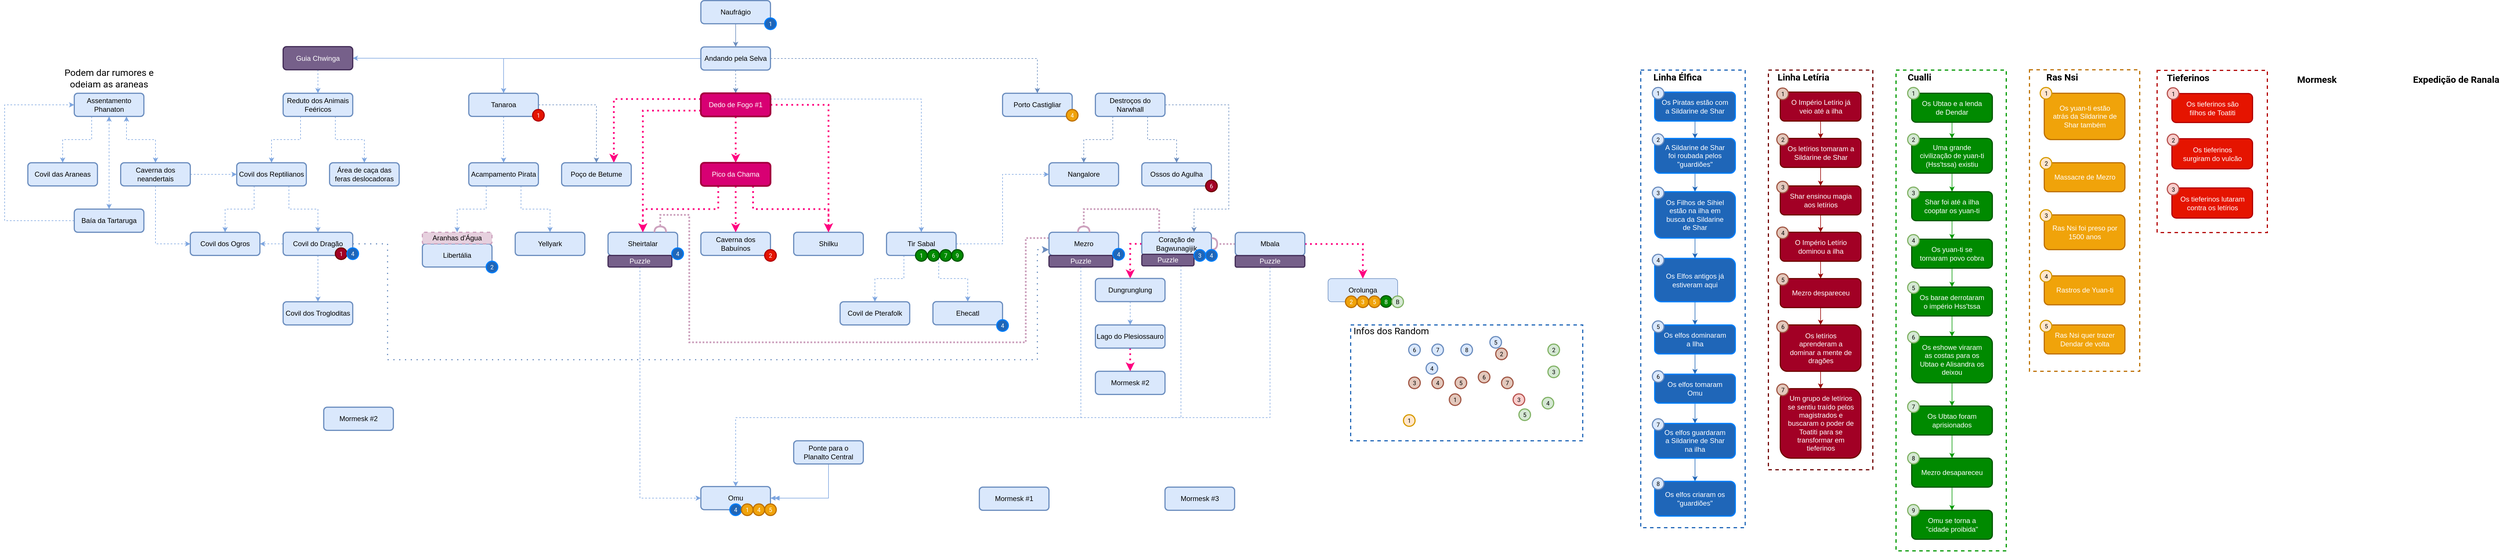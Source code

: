 <mxfile version="15.7.0" type="github">
  <diagram id="9cvskoMtvE0veRUgXZrD" name="Page-1">
    <mxGraphModel dx="3076" dy="804" grid="1" gridSize="10" guides="1" tooltips="1" connect="1" arrows="1" fold="1" page="1" pageScale="1" pageWidth="827" pageHeight="1169" math="0" shadow="0">
      <root>
        <mxCell id="0" />
        <mxCell id="1" parent="0" />
        <mxCell id="9_sNKZ55_7l1igq3uqOG-10" value="" style="rounded=0;whiteSpace=wrap;html=1;shadow=0;glass=0;dashed=1;labelBackgroundColor=none;sketch=0;fontFamily=Roboto;fontSource=https%3A%2F%2Ffonts.googleapis.com%2Fcss%3Ffamily%3DRoboto;fontSize=10;fontColor=#000000;strokeColor=#BD7000;strokeWidth=2;fillColor=none;" vertex="1" parent="1">
          <mxGeometry x="2330" y="159.5" width="190" height="520.5" as="geometry" />
        </mxCell>
        <mxCell id="Mus7yZhnYwH2cR40hnjs-162" value="" style="rounded=0;whiteSpace=wrap;html=1;shadow=0;glass=0;dashed=1;labelBackgroundColor=none;sketch=0;fontFamily=Roboto;fontSource=https%3A%2F%2Ffonts.googleapis.com%2Fcss%3Ffamily%3DRoboto;fontSize=10;fontColor=#ffffff;strokeColor=#6F0000;strokeWidth=2;fillColor=none;" parent="1" vertex="1">
          <mxGeometry x="1880" y="160" width="180" height="690" as="geometry" />
        </mxCell>
        <mxCell id="Mus7yZhnYwH2cR40hnjs-149" value="" style="rounded=0;whiteSpace=wrap;html=1;shadow=0;glass=0;dashed=1;labelBackgroundColor=none;sketch=0;fontFamily=Roboto;fontSource=https%3A%2F%2Ffonts.googleapis.com%2Fcss%3Ffamily%3DRoboto;fontSize=10;fontColor=#000000;strokeColor=#009900;strokeWidth=2;fillColor=none;" parent="1" vertex="1">
          <mxGeometry x="2100" y="160" width="190" height="830" as="geometry" />
        </mxCell>
        <mxCell id="Mus7yZhnYwH2cR40hnjs-107" value="" style="rounded=0;whiteSpace=wrap;html=1;shadow=0;glass=0;dashed=1;labelBackgroundColor=none;sketch=0;fontFamily=Roboto;fontSource=https%3A%2F%2Ffonts.googleapis.com%2Fcss%3Ffamily%3DRoboto;fontSize=10;fontColor=#000000;strokeColor=#1F66B8;strokeWidth=2;fillColor=none;" parent="1" vertex="1">
          <mxGeometry x="1660" y="160" width="180" height="790" as="geometry" />
        </mxCell>
        <mxCell id="dtXwvVLtn8R11qcHJwp9-1" value="Naufrágio" style="rounded=1;whiteSpace=wrap;html=1;fillColor=#dae8fc;strokeColor=#6c8ebf;shadow=0;sketch=0;glass=0;strokeWidth=2;" parent="1" vertex="1">
          <mxGeometry x="40" y="40" width="120" height="40" as="geometry" />
        </mxCell>
        <mxCell id="Mus7yZhnYwH2cR40hnjs-18" style="edgeStyle=orthogonalEdgeStyle;rounded=0;orthogonalLoop=1;jettySize=auto;html=1;exitX=0;exitY=0.5;exitDx=0;exitDy=0;entryX=0.5;entryY=0;entryDx=0;entryDy=0;fontFamily=Roboto;fontColor=#000000;strokeColor=#7EA6E0;fontSource=https%3A%2F%2Ffonts.googleapis.com%2Fcss%3Ffamily%3DRoboto;fontSize=16;strokeWidth=1;" parent="1" source="dtXwvVLtn8R11qcHJwp9-2" target="Mus7yZhnYwH2cR40hnjs-17" edge="1">
          <mxGeometry relative="1" as="geometry" />
        </mxCell>
        <mxCell id="Mus7yZhnYwH2cR40hnjs-54" style="edgeStyle=orthogonalEdgeStyle;rounded=0;orthogonalLoop=1;jettySize=auto;html=1;exitX=0.5;exitY=1;exitDx=0;exitDy=0;entryX=0.5;entryY=0;entryDx=0;entryDy=0;dashed=1;fontFamily=Helvetica;fontColor=#FFFFFF;strokeColor=#6C8EBF;" parent="1" source="dtXwvVLtn8R11qcHJwp9-2" target="Mus7yZhnYwH2cR40hnjs-28" edge="1">
          <mxGeometry relative="1" as="geometry" />
        </mxCell>
        <mxCell id="Mus7yZhnYwH2cR40hnjs-72" style="edgeStyle=orthogonalEdgeStyle;rounded=0;orthogonalLoop=1;jettySize=auto;html=1;exitX=1;exitY=0.5;exitDx=0;exitDy=0;dashed=1;fontFamily=Helvetica;fontColor=#FFFFFF;strokeColor=#6C8EBF;strokeWidth=1;entryX=0.5;entryY=0;entryDx=0;entryDy=0;" parent="1" source="dtXwvVLtn8R11qcHJwp9-2" target="Mus7yZhnYwH2cR40hnjs-29" edge="1">
          <mxGeometry relative="1" as="geometry">
            <mxPoint x="240" y="140" as="targetPoint" />
          </mxGeometry>
        </mxCell>
        <mxCell id="9_sNKZ55_7l1igq3uqOG-14" style="edgeStyle=orthogonalEdgeStyle;rounded=0;orthogonalLoop=1;jettySize=auto;html=1;exitX=0;exitY=0.5;exitDx=0;exitDy=0;fontColor=#000000;endArrow=classic;strokeWidth=1;fontFamily=Roboto;fontSource=https%3A%2F%2Ffonts.googleapis.com%2Fcss%3Ffamily%3DRoboto;fontSize=16;strokeColor=#7EA6E0;" edge="1" parent="1" source="dtXwvVLtn8R11qcHJwp9-2" target="9_sNKZ55_7l1igq3uqOG-12">
          <mxGeometry relative="1" as="geometry" />
        </mxCell>
        <mxCell id="dtXwvVLtn8R11qcHJwp9-2" value="Andando pela Selva" style="rounded=1;whiteSpace=wrap;html=1;fillColor=#dae8fc;strokeColor=#6c8ebf;strokeWidth=2;" parent="1" vertex="1">
          <mxGeometry x="40" y="120" width="120" height="40" as="geometry" />
        </mxCell>
        <mxCell id="dtXwvVLtn8R11qcHJwp9-3" value="" style="endArrow=classic;html=1;rounded=0;entryX=0.5;entryY=0;entryDx=0;entryDy=0;exitX=0.5;exitY=1;exitDx=0;exitDy=0;strokeColor=#6C8EBF;" parent="1" source="dtXwvVLtn8R11qcHJwp9-1" target="dtXwvVLtn8R11qcHJwp9-2" edge="1">
          <mxGeometry width="50" height="50" relative="1" as="geometry">
            <mxPoint x="40" y="210" as="sourcePoint" />
            <mxPoint x="160" y="360" as="targetPoint" />
          </mxGeometry>
        </mxCell>
        <mxCell id="dtXwvVLtn8R11qcHJwp9-7" value="&lt;font color=&quot;#ffffff&quot;&gt;Os Piratas estão com a Sildarine de Shar&lt;/font&gt;" style="rounded=1;whiteSpace=wrap;html=1;shadow=0;glass=0;labelBackgroundColor=none;sketch=0;fontFamily=Helvetica;fillColor=#1F66B8;spacingLeft=11;spacingRight=11;strokeColor=#007FFF;strokeWidth=2;" parent="1" vertex="1">
          <mxGeometry x="1684" y="198" width="139" height="50" as="geometry" />
        </mxCell>
        <mxCell id="Mus7yZhnYwH2cR40hnjs-100" style="edgeStyle=orthogonalEdgeStyle;rounded=0;orthogonalLoop=1;jettySize=auto;html=1;exitX=0.5;exitY=1;exitDx=0;exitDy=0;entryX=0.5;entryY=0;entryDx=0;entryDy=0;fontFamily=Roboto;fontSource=https%3A%2F%2Ffonts.googleapis.com%2Fcss%3Ffamily%3DRoboto;fontSize=10;fontColor=#000000;strokeColor=#1F66B8;strokeWidth=1;" parent="1" source="Mus7yZhnYwH2cR40hnjs-1" target="Mus7yZhnYwH2cR40hnjs-3" edge="1">
          <mxGeometry relative="1" as="geometry" />
        </mxCell>
        <mxCell id="Mus7yZhnYwH2cR40hnjs-1" value="&lt;font color=&quot;#ffffff&quot;&gt;A Sildarine de Shar foi roubada pelos &quot;guardiões&quot;&lt;/font&gt;" style="rounded=1;whiteSpace=wrap;html=1;shadow=0;glass=0;labelBackgroundColor=none;sketch=0;fontFamily=Helvetica;fillColor=#1F66B8;spacingLeft=11;spacingRight=11;strokeColor=#007FFF;strokeWidth=2;" parent="1" vertex="1">
          <mxGeometry x="1684" y="278" width="139" height="60" as="geometry" />
        </mxCell>
        <mxCell id="Mus7yZhnYwH2cR40hnjs-2" value="" style="endArrow=classic;html=1;rounded=0;fontFamily=Helvetica;fontColor=#FFFFFF;exitX=0.5;exitY=1;exitDx=0;exitDy=0;entryX=0.5;entryY=0;entryDx=0;entryDy=0;strokeColor=#1F66B8;" parent="1" source="dtXwvVLtn8R11qcHJwp9-7" target="Mus7yZhnYwH2cR40hnjs-1" edge="1">
          <mxGeometry width="50" height="50" relative="1" as="geometry">
            <mxPoint x="1623" y="458" as="sourcePoint" />
            <mxPoint x="1673" y="408" as="targetPoint" />
          </mxGeometry>
        </mxCell>
        <mxCell id="Mus7yZhnYwH2cR40hnjs-101" style="edgeStyle=orthogonalEdgeStyle;rounded=0;orthogonalLoop=1;jettySize=auto;html=1;exitX=0.5;exitY=1;exitDx=0;exitDy=0;entryX=0.5;entryY=0;entryDx=0;entryDy=0;fontFamily=Roboto;fontSource=https%3A%2F%2Ffonts.googleapis.com%2Fcss%3Ffamily%3DRoboto;fontSize=10;fontColor=#000000;strokeColor=#1F66B8;strokeWidth=1;" parent="1" source="Mus7yZhnYwH2cR40hnjs-3" target="Mus7yZhnYwH2cR40hnjs-87" edge="1">
          <mxGeometry relative="1" as="geometry" />
        </mxCell>
        <mxCell id="Mus7yZhnYwH2cR40hnjs-3" value="&lt;font color=&quot;#ffffff&quot;&gt;Os Filhos de Sihiel estão na ilha em busca da Sildarine de Shar&lt;/font&gt;" style="rounded=1;whiteSpace=wrap;html=1;shadow=0;glass=0;labelBackgroundColor=none;sketch=0;fontFamily=Helvetica;fillColor=#1F66B8;spacingLeft=11;spacingRight=11;strokeColor=#007FFF;strokeWidth=2;" parent="1" vertex="1">
          <mxGeometry x="1684" y="370" width="139" height="80" as="geometry" />
        </mxCell>
        <mxCell id="Mus7yZhnYwH2cR40hnjs-5" value="&lt;font color=&quot;#ffffff&quot;&gt;Os yuan-ti estão atrás da Sildarine de Shar também&lt;/font&gt;" style="rounded=1;whiteSpace=wrap;html=1;shadow=0;glass=0;labelBackgroundColor=none;sketch=0;fontFamily=Helvetica;fillColor=#f0a30a;spacingLeft=11;spacingRight=11;strokeColor=#BD7000;fontColor=#000000;strokeWidth=2;" parent="1" vertex="1">
          <mxGeometry x="2355.5" y="200" width="139" height="80" as="geometry" />
        </mxCell>
        <mxCell id="Mus7yZhnYwH2cR40hnjs-122" style="edgeStyle=orthogonalEdgeStyle;rounded=0;orthogonalLoop=1;jettySize=auto;html=1;exitX=0.5;exitY=1;exitDx=0;exitDy=0;entryX=0.5;entryY=0;entryDx=0;entryDy=0;fontFamily=Roboto;fontSource=https%3A%2F%2Ffonts.googleapis.com%2Fcss%3Ffamily%3DRoboto;fontSize=10;fontColor=#000000;strokeColor=#009900;strokeWidth=1;" parent="1" source="Mus7yZhnYwH2cR40hnjs-6" target="Mus7yZhnYwH2cR40hnjs-7" edge="1">
          <mxGeometry relative="1" as="geometry" />
        </mxCell>
        <mxCell id="Mus7yZhnYwH2cR40hnjs-6" value="&lt;font color=&quot;#ffffff&quot;&gt;Os Ubtao e a lenda de Dendar&lt;/font&gt;" style="rounded=1;whiteSpace=wrap;html=1;shadow=0;glass=0;labelBackgroundColor=none;sketch=0;fontFamily=Helvetica;fillColor=#008a00;spacingLeft=11;spacingRight=11;strokeColor=#005700;fontColor=#ffffff;strokeWidth=2;" parent="1" vertex="1">
          <mxGeometry x="2127" y="200" width="139" height="50" as="geometry" />
        </mxCell>
        <mxCell id="Mus7yZhnYwH2cR40hnjs-123" style="edgeStyle=orthogonalEdgeStyle;rounded=0;orthogonalLoop=1;jettySize=auto;html=1;exitX=0.5;exitY=1;exitDx=0;exitDy=0;entryX=0.5;entryY=0;entryDx=0;entryDy=0;fontFamily=Roboto;fontSource=https%3A%2F%2Ffonts.googleapis.com%2Fcss%3Ffamily%3DRoboto;fontSize=10;fontColor=#000000;strokeColor=#009900;strokeWidth=1;" parent="1" source="Mus7yZhnYwH2cR40hnjs-7" target="Mus7yZhnYwH2cR40hnjs-8" edge="1">
          <mxGeometry relative="1" as="geometry" />
        </mxCell>
        <mxCell id="Mus7yZhnYwH2cR40hnjs-7" value="&lt;font color=&quot;#ffffff&quot;&gt;Uma grande civilização de yuan-ti (Hss&#39;tssa) existiu&lt;/font&gt;" style="rounded=1;whiteSpace=wrap;html=1;shadow=0;glass=0;labelBackgroundColor=none;sketch=0;fontFamily=Helvetica;fillColor=#008a00;spacingLeft=11;spacingRight=11;strokeColor=#005700;fontColor=#ffffff;strokeWidth=2;" parent="1" vertex="1">
          <mxGeometry x="2127" y="278" width="139" height="60" as="geometry" />
        </mxCell>
        <mxCell id="Mus7yZhnYwH2cR40hnjs-124" style="edgeStyle=orthogonalEdgeStyle;rounded=0;orthogonalLoop=1;jettySize=auto;html=1;exitX=0.5;exitY=1;exitDx=0;exitDy=0;entryX=0.5;entryY=0;entryDx=0;entryDy=0;fontFamily=Roboto;fontSource=https%3A%2F%2Ffonts.googleapis.com%2Fcss%3Ffamily%3DRoboto;fontSize=10;fontColor=#000000;strokeColor=#009900;strokeWidth=1;" parent="1" source="Mus7yZhnYwH2cR40hnjs-8" target="Mus7yZhnYwH2cR40hnjs-9" edge="1">
          <mxGeometry relative="1" as="geometry" />
        </mxCell>
        <mxCell id="Mus7yZhnYwH2cR40hnjs-8" value="&lt;font color=&quot;#ffffff&quot;&gt;Shar foi&amp;nbsp;até a ilha cooptar os yuan-ti&lt;/font&gt;" style="rounded=1;whiteSpace=wrap;html=1;shadow=0;glass=0;labelBackgroundColor=none;sketch=0;fontFamily=Helvetica;fillColor=#008a00;spacingLeft=11;spacingRight=11;strokeColor=#005700;fontColor=#ffffff;strokeWidth=2;" parent="1" vertex="1">
          <mxGeometry x="2127" y="370" width="139" height="50" as="geometry" />
        </mxCell>
        <mxCell id="Mus7yZhnYwH2cR40hnjs-125" style="edgeStyle=orthogonalEdgeStyle;rounded=0;orthogonalLoop=1;jettySize=auto;html=1;exitX=0.5;exitY=1;exitDx=0;exitDy=0;entryX=0.5;entryY=0;entryDx=0;entryDy=0;fontFamily=Roboto;fontSource=https%3A%2F%2Ffonts.googleapis.com%2Fcss%3Ffamily%3DRoboto;fontSize=10;fontColor=#000000;strokeColor=#009900;strokeWidth=1;" parent="1" source="Mus7yZhnYwH2cR40hnjs-9" target="Mus7yZhnYwH2cR40hnjs-10" edge="1">
          <mxGeometry relative="1" as="geometry" />
        </mxCell>
        <mxCell id="Mus7yZhnYwH2cR40hnjs-9" value="&lt;font color=&quot;#ffffff&quot;&gt;Os yuan-ti se tornaram povo cobra&lt;/font&gt;" style="rounded=1;whiteSpace=wrap;html=1;shadow=0;glass=0;labelBackgroundColor=none;sketch=0;fontFamily=Helvetica;fillColor=#008a00;spacingLeft=11;spacingRight=11;strokeColor=#005700;fontColor=#ffffff;strokeWidth=2;" parent="1" vertex="1">
          <mxGeometry x="2127" y="452" width="139" height="50" as="geometry" />
        </mxCell>
        <mxCell id="Mus7yZhnYwH2cR40hnjs-126" style="edgeStyle=orthogonalEdgeStyle;rounded=0;orthogonalLoop=1;jettySize=auto;html=1;exitX=0.5;exitY=1;exitDx=0;exitDy=0;entryX=0.5;entryY=0;entryDx=0;entryDy=0;fontFamily=Roboto;fontSource=https%3A%2F%2Ffonts.googleapis.com%2Fcss%3Ffamily%3DRoboto;fontSize=10;fontColor=#000000;strokeColor=#009900;strokeWidth=1;" parent="1" source="Mus7yZhnYwH2cR40hnjs-10" target="Mus7yZhnYwH2cR40hnjs-11" edge="1">
          <mxGeometry relative="1" as="geometry" />
        </mxCell>
        <mxCell id="Mus7yZhnYwH2cR40hnjs-10" value="&lt;font color=&quot;#ffffff&quot;&gt;Os barae derrotaram o império Hss&#39;tssa&lt;/font&gt;" style="rounded=1;whiteSpace=wrap;html=1;shadow=0;glass=0;labelBackgroundColor=none;sketch=0;fontFamily=Helvetica;fillColor=#008a00;spacingLeft=11;spacingRight=11;strokeColor=#005700;fontColor=#ffffff;strokeWidth=2;" parent="1" vertex="1">
          <mxGeometry x="2127" y="534.5" width="139" height="50" as="geometry" />
        </mxCell>
        <mxCell id="Mus7yZhnYwH2cR40hnjs-127" style="edgeStyle=orthogonalEdgeStyle;rounded=0;orthogonalLoop=1;jettySize=auto;html=1;exitX=0.5;exitY=1;exitDx=0;exitDy=0;entryX=0.5;entryY=0;entryDx=0;entryDy=0;fontFamily=Roboto;fontSource=https%3A%2F%2Ffonts.googleapis.com%2Fcss%3Ffamily%3DRoboto;fontSize=10;fontColor=#000000;strokeColor=#009900;strokeWidth=1;" parent="1" source="Mus7yZhnYwH2cR40hnjs-11" target="Mus7yZhnYwH2cR40hnjs-14" edge="1">
          <mxGeometry relative="1" as="geometry" />
        </mxCell>
        <mxCell id="Mus7yZhnYwH2cR40hnjs-11" value="&lt;font color=&quot;#ffffff&quot;&gt;Os eshowe viraram as costas para os Ubtao e Alisandra os deixou&lt;/font&gt;" style="rounded=1;whiteSpace=wrap;html=1;shadow=0;glass=0;labelBackgroundColor=none;sketch=0;fontFamily=Helvetica;fillColor=#008a00;spacingLeft=11;spacingRight=11;strokeColor=#005700;fontColor=#ffffff;strokeWidth=2;" parent="1" vertex="1">
          <mxGeometry x="2127" y="620" width="139" height="80" as="geometry" />
        </mxCell>
        <mxCell id="Mus7yZhnYwH2cR40hnjs-129" style="edgeStyle=orthogonalEdgeStyle;rounded=0;orthogonalLoop=1;jettySize=auto;html=1;exitX=0.5;exitY=1;exitDx=0;exitDy=0;entryX=0.5;entryY=0;entryDx=0;entryDy=0;fontFamily=Roboto;fontSource=https%3A%2F%2Ffonts.googleapis.com%2Fcss%3Ffamily%3DRoboto;fontSize=10;fontColor=#000000;strokeColor=#009900;strokeWidth=1;" parent="1" source="Mus7yZhnYwH2cR40hnjs-12" target="Mus7yZhnYwH2cR40hnjs-121" edge="1">
          <mxGeometry relative="1" as="geometry" />
        </mxCell>
        <mxCell id="Mus7yZhnYwH2cR40hnjs-12" value="&lt;font color=&quot;#ffffff&quot;&gt;Mezro desapareceu&lt;/font&gt;" style="rounded=1;whiteSpace=wrap;html=1;shadow=0;glass=0;labelBackgroundColor=none;sketch=0;fontFamily=Helvetica;fillColor=#008a00;spacingLeft=11;spacingRight=11;strokeColor=#005700;fontColor=#ffffff;strokeWidth=2;" parent="1" vertex="1">
          <mxGeometry x="2127" y="830" width="139" height="50" as="geometry" />
        </mxCell>
        <mxCell id="Mus7yZhnYwH2cR40hnjs-104" style="edgeStyle=orthogonalEdgeStyle;rounded=0;orthogonalLoop=1;jettySize=auto;html=1;exitX=0.5;exitY=1;exitDx=0;exitDy=0;entryX=0.5;entryY=0;entryDx=0;entryDy=0;fontFamily=Roboto;fontSource=https%3A%2F%2Ffonts.googleapis.com%2Fcss%3Ffamily%3DRoboto;fontSize=10;fontColor=#000000;strokeColor=#1F66B8;strokeWidth=1;" parent="1" source="Mus7yZhnYwH2cR40hnjs-13" target="Mus7yZhnYwH2cR40hnjs-89" edge="1">
          <mxGeometry relative="1" as="geometry" />
        </mxCell>
        <mxCell id="Mus7yZhnYwH2cR40hnjs-13" value="&lt;font color=&quot;#ffffff&quot;&gt;Os elfos tomaram Omu&lt;/font&gt;" style="rounded=1;whiteSpace=wrap;html=1;shadow=0;glass=0;labelBackgroundColor=none;sketch=0;fontFamily=Helvetica;fillColor=#1F66B8;spacingLeft=11;spacingRight=11;strokeColor=#007FFF;strokeWidth=2;" parent="1" vertex="1">
          <mxGeometry x="1684" y="685" width="139" height="50" as="geometry" />
        </mxCell>
        <mxCell id="Mus7yZhnYwH2cR40hnjs-128" style="edgeStyle=orthogonalEdgeStyle;rounded=0;orthogonalLoop=1;jettySize=auto;html=1;exitX=0.5;exitY=1;exitDx=0;exitDy=0;entryX=0.5;entryY=0;entryDx=0;entryDy=0;fontFamily=Roboto;fontSource=https%3A%2F%2Ffonts.googleapis.com%2Fcss%3Ffamily%3DRoboto;fontSize=10;fontColor=#000000;strokeColor=#009900;strokeWidth=1;" parent="1" source="Mus7yZhnYwH2cR40hnjs-14" target="Mus7yZhnYwH2cR40hnjs-12" edge="1">
          <mxGeometry relative="1" as="geometry" />
        </mxCell>
        <mxCell id="Mus7yZhnYwH2cR40hnjs-14" value="&lt;font color=&quot;#ffffff&quot;&gt;Os Ubtao foram aprisionados&lt;/font&gt;" style="rounded=1;whiteSpace=wrap;html=1;shadow=0;glass=0;labelBackgroundColor=none;sketch=0;fontFamily=Helvetica;fillColor=#008a00;spacingLeft=11;spacingRight=11;strokeColor=#005700;fontColor=#ffffff;strokeWidth=2;" parent="1" vertex="1">
          <mxGeometry x="2127" y="740" width="139" height="50" as="geometry" />
        </mxCell>
        <mxCell id="Mus7yZhnYwH2cR40hnjs-15" value="&lt;font color=&quot;#ffffff&quot;&gt;Ras Nsi foi preso por 1500 anos&lt;/font&gt;" style="rounded=1;whiteSpace=wrap;html=1;shadow=0;glass=0;labelBackgroundColor=none;sketch=0;fontFamily=Helvetica;fillColor=#f0a30a;spacingLeft=11;spacingRight=11;strokeColor=#BD7000;fontColor=#000000;strokeWidth=2;" parent="1" vertex="1">
          <mxGeometry x="2355.5" y="410" width="139" height="60" as="geometry" />
        </mxCell>
        <mxCell id="Mus7yZhnYwH2cR40hnjs-63" style="edgeStyle=orthogonalEdgeStyle;rounded=0;orthogonalLoop=1;jettySize=auto;html=1;exitX=1;exitY=0.5;exitDx=0;exitDy=0;dashed=1;fontFamily=Helvetica;fontColor=#FFFFFF;strokeColor=#6C8EBF;strokeWidth=1;" parent="1" source="Mus7yZhnYwH2cR40hnjs-17" target="Mus7yZhnYwH2cR40hnjs-62" edge="1">
          <mxGeometry relative="1" as="geometry" />
        </mxCell>
        <mxCell id="Mus7yZhnYwH2cR40hnjs-67" style="edgeStyle=orthogonalEdgeStyle;rounded=0;orthogonalLoop=1;jettySize=auto;html=1;exitX=0.5;exitY=1;exitDx=0;exitDy=0;entryX=0.5;entryY=0;entryDx=0;entryDy=0;dashed=1;fontFamily=Roboto;fontColor=#000000;strokeColor=#7EA6E0;strokeWidth=1;fontSource=https%3A%2F%2Ffonts.googleapis.com%2Fcss%3Ffamily%3DRoboto;fontSize=16;" parent="1" source="Mus7yZhnYwH2cR40hnjs-17" target="Mus7yZhnYwH2cR40hnjs-25" edge="1">
          <mxGeometry relative="1" as="geometry" />
        </mxCell>
        <mxCell id="Mus7yZhnYwH2cR40hnjs-17" value="Tanaroa" style="rounded=1;whiteSpace=wrap;html=1;fillColor=#dae8fc;strokeColor=#6c8ebf;strokeWidth=2;" parent="1" vertex="1">
          <mxGeometry x="-360" y="200" width="120" height="40" as="geometry" />
        </mxCell>
        <mxCell id="Mus7yZhnYwH2cR40hnjs-75" style="edgeStyle=orthogonalEdgeStyle;rounded=0;orthogonalLoop=1;jettySize=auto;html=1;exitX=0.25;exitY=1;exitDx=0;exitDy=0;entryX=0.5;entryY=0;entryDx=0;entryDy=0;dashed=1;fontFamily=Helvetica;fontColor=#FFFFFF;strokeColor=#6C8EBF;strokeWidth=1;" parent="1" source="Mus7yZhnYwH2cR40hnjs-19" target="Mus7yZhnYwH2cR40hnjs-36" edge="1">
          <mxGeometry relative="1" as="geometry" />
        </mxCell>
        <mxCell id="Mus7yZhnYwH2cR40hnjs-76" style="edgeStyle=orthogonalEdgeStyle;rounded=0;orthogonalLoop=1;jettySize=auto;html=1;exitX=0.75;exitY=1;exitDx=0;exitDy=0;entryX=0.5;entryY=0;entryDx=0;entryDy=0;dashed=1;fontFamily=Helvetica;fontColor=#FFFFFF;strokeColor=#6C8EBF;strokeWidth=1;" parent="1" source="Mus7yZhnYwH2cR40hnjs-19" target="Mus7yZhnYwH2cR40hnjs-46" edge="1">
          <mxGeometry relative="1" as="geometry" />
        </mxCell>
        <mxCell id="Mus7yZhnYwH2cR40hnjs-238" style="edgeStyle=orthogonalEdgeStyle;rounded=0;orthogonalLoop=1;jettySize=auto;html=1;exitX=1;exitY=0.5;exitDx=0;exitDy=0;entryX=0.75;entryY=0;entryDx=0;entryDy=0;dashed=1;fontFamily=Helvetica;fontSize=11;fontColor=#FFFFFF;endArrow=classic;strokeColor=#6C8EBF;strokeWidth=1;" parent="1" source="Mus7yZhnYwH2cR40hnjs-19" target="Mus7yZhnYwH2cR40hnjs-37" edge="1">
          <mxGeometry relative="1" as="geometry">
            <Array as="points">
              <mxPoint x="950" y="220" />
              <mxPoint x="950" y="400" />
              <mxPoint x="890" y="400" />
            </Array>
          </mxGeometry>
        </mxCell>
        <mxCell id="Mus7yZhnYwH2cR40hnjs-19" value="Destroços do Narwhall" style="rounded=1;whiteSpace=wrap;html=1;fillColor=#dae8fc;strokeColor=#6c8ebf;strokeWidth=2;" parent="1" vertex="1">
          <mxGeometry x="720" y="200" width="120" height="40" as="geometry" />
        </mxCell>
        <mxCell id="Mus7yZhnYwH2cR40hnjs-23" value="Libertália" style="rounded=1;whiteSpace=wrap;html=1;fillColor=#dae8fc;strokeColor=#6c8ebf;strokeWidth=2;" parent="1" vertex="1">
          <mxGeometry x="-440" y="460" width="120" height="40" as="geometry" />
        </mxCell>
        <mxCell id="Mus7yZhnYwH2cR40hnjs-50" style="edgeStyle=orthogonalEdgeStyle;rounded=0;orthogonalLoop=1;jettySize=auto;html=1;exitX=0.75;exitY=1;exitDx=0;exitDy=0;dashed=1;fontFamily=Roboto;fontColor=#000000;strokeColor=#7EA6E0;entryX=0.5;entryY=0;entryDx=0;entryDy=0;fontSource=https%3A%2F%2Ffonts.googleapis.com%2Fcss%3Ffamily%3DRoboto;fontSize=16;strokeWidth=1;" parent="1" source="Mus7yZhnYwH2cR40hnjs-25" target="Mus7yZhnYwH2cR40hnjs-26" edge="1">
          <mxGeometry relative="1" as="geometry">
            <mxPoint x="-250" y="440" as="targetPoint" />
          </mxGeometry>
        </mxCell>
        <mxCell id="Mus7yZhnYwH2cR40hnjs-66" style="edgeStyle=orthogonalEdgeStyle;rounded=0;orthogonalLoop=1;jettySize=auto;html=1;exitX=0.25;exitY=1;exitDx=0;exitDy=0;entryX=0.5;entryY=0;entryDx=0;entryDy=0;dashed=1;fontFamily=Roboto;fontColor=#000000;strokeColor=#7EA6E0;strokeWidth=1;fontSource=https%3A%2F%2Ffonts.googleapis.com%2Fcss%3Ffamily%3DRoboto;fontSize=16;" parent="1" source="Mus7yZhnYwH2cR40hnjs-25" target="Mus7yZhnYwH2cR40hnjs-22" edge="1">
          <mxGeometry relative="1" as="geometry" />
        </mxCell>
        <mxCell id="Mus7yZhnYwH2cR40hnjs-25" value="Acampamento Pirata" style="rounded=1;whiteSpace=wrap;html=1;fillColor=#dae8fc;strokeColor=#6c8ebf;strokeWidth=2;" parent="1" vertex="1">
          <mxGeometry x="-360" y="320" width="120" height="40" as="geometry" />
        </mxCell>
        <mxCell id="Mus7yZhnYwH2cR40hnjs-26" value="Yellyark" style="rounded=1;whiteSpace=wrap;html=1;fillColor=#dae8fc;strokeColor=#6c8ebf;strokeWidth=2;" parent="1" vertex="1">
          <mxGeometry x="-280" y="440" width="120" height="40" as="geometry" />
        </mxCell>
        <mxCell id="Mus7yZhnYwH2cR40hnjs-27" value="Shilku" style="rounded=1;whiteSpace=wrap;html=1;fillColor=#dae8fc;strokeColor=#6c8ebf;strokeWidth=2;" parent="1" vertex="1">
          <mxGeometry x="200" y="440" width="120" height="40" as="geometry" />
        </mxCell>
        <mxCell id="Mus7yZhnYwH2cR40hnjs-55" style="edgeStyle=orthogonalEdgeStyle;rounded=0;orthogonalLoop=1;jettySize=auto;html=1;exitX=0.5;exitY=1;exitDx=0;exitDy=0;entryX=0.5;entryY=0;entryDx=0;entryDy=0;fontFamily=Helvetica;fontColor=#FFFFFF;strokeColor=#FF0080;dashed=1;dashPattern=1 2;strokeWidth=3;" parent="1" source="Mus7yZhnYwH2cR40hnjs-28" target="Mus7yZhnYwH2cR40hnjs-52" edge="1">
          <mxGeometry relative="1" as="geometry" />
        </mxCell>
        <mxCell id="Mus7yZhnYwH2cR40hnjs-68" style="edgeStyle=orthogonalEdgeStyle;rounded=0;orthogonalLoop=1;jettySize=auto;html=1;exitX=0;exitY=0.25;exitDx=0;exitDy=0;entryX=0.75;entryY=0;entryDx=0;entryDy=0;dashed=1;fontFamily=Helvetica;fontColor=#FFFFFF;strokeColor=#FF0080;strokeWidth=3;dashPattern=1 2;" parent="1" source="Mus7yZhnYwH2cR40hnjs-28" target="Mus7yZhnYwH2cR40hnjs-62" edge="1">
          <mxGeometry relative="1" as="geometry" />
        </mxCell>
        <mxCell id="Mus7yZhnYwH2cR40hnjs-69" style="edgeStyle=orthogonalEdgeStyle;rounded=0;orthogonalLoop=1;jettySize=auto;html=1;exitX=1;exitY=0.5;exitDx=0;exitDy=0;entryX=0.5;entryY=0;entryDx=0;entryDy=0;dashed=1;dashPattern=1 2;fontFamily=Helvetica;fontColor=#FFFFFF;strokeColor=#FF0080;strokeWidth=3;" parent="1" source="Mus7yZhnYwH2cR40hnjs-28" target="Mus7yZhnYwH2cR40hnjs-27" edge="1">
          <mxGeometry relative="1" as="geometry" />
        </mxCell>
        <mxCell id="Mus7yZhnYwH2cR40hnjs-71" style="edgeStyle=orthogonalEdgeStyle;rounded=0;orthogonalLoop=1;jettySize=auto;html=1;exitX=0;exitY=0.75;exitDx=0;exitDy=0;entryX=0.5;entryY=0;entryDx=0;entryDy=0;dashed=1;dashPattern=1 2;fontFamily=Helvetica;fontColor=#FFFFFF;strokeColor=#FF0080;strokeWidth=3;" parent="1" source="Mus7yZhnYwH2cR40hnjs-28" target="Mus7yZhnYwH2cR40hnjs-30" edge="1">
          <mxGeometry relative="1" as="geometry" />
        </mxCell>
        <mxCell id="Mus7yZhnYwH2cR40hnjs-136" style="edgeStyle=orthogonalEdgeStyle;rounded=0;orthogonalLoop=1;jettySize=auto;html=1;exitX=1;exitY=0.25;exitDx=0;exitDy=0;entryX=0.5;entryY=0;entryDx=0;entryDy=0;fontFamily=Roboto;fontSource=https%3A%2F%2Ffonts.googleapis.com%2Fcss%3Ffamily%3DRoboto;fontSize=10;fontColor=#000000;strokeColor=#7EA6E0;strokeWidth=1;dashed=1;" parent="1" source="Mus7yZhnYwH2cR40hnjs-28" target="Mus7yZhnYwH2cR40hnjs-39" edge="1">
          <mxGeometry relative="1" as="geometry" />
        </mxCell>
        <mxCell id="Mus7yZhnYwH2cR40hnjs-28" value="Dedo de Fogo #1" style="rounded=1;whiteSpace=wrap;html=1;fillColor=#d80073;strokeColor=#A50040;fontColor=#ffffff;strokeWidth=3;" parent="1" vertex="1">
          <mxGeometry x="40" y="200" width="120" height="40" as="geometry" />
        </mxCell>
        <mxCell id="Mus7yZhnYwH2cR40hnjs-29" value="Porto Castigliar" style="rounded=1;whiteSpace=wrap;html=1;fillColor=#dae8fc;strokeColor=#6c8ebf;strokeWidth=2;" parent="1" vertex="1">
          <mxGeometry x="560" y="200" width="120" height="40" as="geometry" />
        </mxCell>
        <mxCell id="Mus7yZhnYwH2cR40hnjs-30" value="Sheirtalar" style="rounded=1;whiteSpace=wrap;html=1;fillColor=#dae8fc;strokeColor=#6c8ebf;strokeWidth=2;" parent="1" vertex="1">
          <mxGeometry x="-120" y="440" width="120" height="40" as="geometry" />
        </mxCell>
        <mxCell id="Mus7yZhnYwH2cR40hnjs-242" style="edgeStyle=orthogonalEdgeStyle;rounded=0;sketch=0;orthogonalLoop=1;jettySize=auto;html=1;exitX=0;exitY=0.25;exitDx=0;exitDy=0;entryX=0.75;entryY=0;entryDx=0;entryDy=0;shadow=0;dashed=1;dashPattern=1 1;fontFamily=Roboto;fontSource=https%3A%2F%2Ffonts.googleapis.com%2Fcss%3Ffamily%3DRoboto;fontSize=16;fontColor=#FFFFFF;startArrow=none;startFill=0;endArrow=halfCircle;endFill=0;strokeColor=#CDA2BE;strokeWidth=3;" parent="1" source="Mus7yZhnYwH2cR40hnjs-31" target="Mus7yZhnYwH2cR40hnjs-30" edge="1">
          <mxGeometry relative="1" as="geometry">
            <Array as="points">
              <mxPoint x="600" y="450" />
              <mxPoint x="600" y="630" />
              <mxPoint x="20" y="630" />
              <mxPoint x="20" y="410" />
              <mxPoint x="-30" y="410" />
            </Array>
          </mxGeometry>
        </mxCell>
        <mxCell id="Mus7yZhnYwH2cR40hnjs-31" value="Mezro" style="rounded=1;whiteSpace=wrap;html=1;fillColor=#dae8fc;strokeColor=#6c8ebf;strokeWidth=2;" parent="1" vertex="1">
          <mxGeometry x="640" y="440" width="120" height="40" as="geometry" />
        </mxCell>
        <mxCell id="Mus7yZhnYwH2cR40hnjs-172" style="edgeStyle=orthogonalEdgeStyle;rounded=0;orthogonalLoop=1;jettySize=auto;html=1;exitX=0.25;exitY=1;exitDx=0;exitDy=0;entryX=0.5;entryY=0;entryDx=0;entryDy=0;dashed=1;fontFamily=Roboto;fontSource=https%3A%2F%2Ffonts.googleapis.com%2Fcss%3Ffamily%3DRoboto;fontSize=16;fontColor=#000000;strokeColor=#7EA6E0;strokeWidth=1;" parent="1" source="Mus7yZhnYwH2cR40hnjs-32" target="Mus7yZhnYwH2cR40hnjs-34" edge="1">
          <mxGeometry relative="1" as="geometry" />
        </mxCell>
        <mxCell id="Mus7yZhnYwH2cR40hnjs-173" style="edgeStyle=orthogonalEdgeStyle;rounded=0;orthogonalLoop=1;jettySize=auto;html=1;exitX=0.25;exitY=1;exitDx=0;exitDy=0;entryX=0.5;entryY=0;entryDx=0;entryDy=0;dashed=1;fontFamily=Roboto;fontSource=https%3A%2F%2Ffonts.googleapis.com%2Fcss%3Ffamily%3DRoboto;fontSize=16;fontColor=#000000;strokeColor=#7EA6E0;strokeWidth=1;" parent="1" source="Mus7yZhnYwH2cR40hnjs-33" target="Mus7yZhnYwH2cR40hnjs-169" edge="1">
          <mxGeometry relative="1" as="geometry" />
        </mxCell>
        <mxCell id="Mus7yZhnYwH2cR40hnjs-177" style="edgeStyle=orthogonalEdgeStyle;rounded=0;orthogonalLoop=1;jettySize=auto;html=1;exitX=0.75;exitY=1;exitDx=0;exitDy=0;entryX=0.5;entryY=0;entryDx=0;entryDy=0;dashed=1;fontFamily=Roboto;fontSource=https%3A%2F%2Ffonts.googleapis.com%2Fcss%3Ffamily%3DRoboto;fontSize=16;fontColor=#000000;strokeColor=#7EA6E0;strokeWidth=1;" parent="1" source="Mus7yZhnYwH2cR40hnjs-32" target="Mus7yZhnYwH2cR40hnjs-176" edge="1">
          <mxGeometry relative="1" as="geometry" />
        </mxCell>
        <mxCell id="Mus7yZhnYwH2cR40hnjs-32" value="Reduto dos Animais Feéricos" style="rounded=1;whiteSpace=wrap;html=1;fillColor=#dae8fc;strokeColor=#6c8ebf;strokeWidth=2;" parent="1" vertex="1">
          <mxGeometry x="-680" y="200" width="120" height="40" as="geometry" />
        </mxCell>
        <mxCell id="Mus7yZhnYwH2cR40hnjs-179" style="edgeStyle=orthogonalEdgeStyle;rounded=0;orthogonalLoop=1;jettySize=auto;html=1;exitX=0.5;exitY=1;exitDx=0;exitDy=0;entryX=0.5;entryY=0;entryDx=0;entryDy=0;dashed=1;fontFamily=Roboto;fontSource=https%3A%2F%2Ffonts.googleapis.com%2Fcss%3Ffamily%3DRoboto;fontSize=16;fontColor=#000000;strokeColor=#7EA6E0;strokeWidth=1;startArrow=classic;startFill=1;" parent="1" source="Mus7yZhnYwH2cR40hnjs-33" target="Mus7yZhnYwH2cR40hnjs-45" edge="1">
          <mxGeometry relative="1" as="geometry" />
        </mxCell>
        <mxCell id="Mus7yZhnYwH2cR40hnjs-220" style="edgeStyle=orthogonalEdgeStyle;rounded=0;orthogonalLoop=1;jettySize=auto;html=1;exitX=0.75;exitY=1;exitDx=0;exitDy=0;entryX=0.5;entryY=0;entryDx=0;entryDy=0;dashed=1;fontFamily=Roboto;fontSource=https%3A%2F%2Ffonts.googleapis.com%2Fcss%3Ffamily%3DRoboto;fontSize=16;fontColor=#FFFFFF;strokeColor=#7EA6E0;strokeWidth=1;startArrow=classic;startFill=1;" parent="1" source="Mus7yZhnYwH2cR40hnjs-33" target="Mus7yZhnYwH2cR40hnjs-219" edge="1">
          <mxGeometry relative="1" as="geometry" />
        </mxCell>
        <mxCell id="Mus7yZhnYwH2cR40hnjs-33" value="Assentamento Phanaton" style="rounded=1;whiteSpace=wrap;html=1;fillColor=#dae8fc;strokeColor=#6c8ebf;strokeWidth=2;" parent="1" vertex="1">
          <mxGeometry x="-1040" y="200" width="120" height="40" as="geometry" />
        </mxCell>
        <mxCell id="Mus7yZhnYwH2cR40hnjs-178" style="edgeStyle=orthogonalEdgeStyle;rounded=0;orthogonalLoop=1;jettySize=auto;html=1;exitX=0.75;exitY=1;exitDx=0;exitDy=0;entryX=0.5;entryY=0;entryDx=0;entryDy=0;dashed=1;fontFamily=Roboto;fontSource=https%3A%2F%2Ffonts.googleapis.com%2Fcss%3Ffamily%3DRoboto;fontSize=16;fontColor=#000000;strokeColor=#7EA6E0;strokeWidth=1;" parent="1" source="Mus7yZhnYwH2cR40hnjs-34" target="Mus7yZhnYwH2cR40hnjs-44" edge="1">
          <mxGeometry relative="1" as="geometry" />
        </mxCell>
        <mxCell id="Mus7yZhnYwH2cR40hnjs-183" style="edgeStyle=orthogonalEdgeStyle;rounded=0;orthogonalLoop=1;jettySize=auto;html=1;exitX=0.25;exitY=1;exitDx=0;exitDy=0;entryX=0.5;entryY=0;entryDx=0;entryDy=0;dashed=1;fontFamily=Roboto;fontSource=https%3A%2F%2Ffonts.googleapis.com%2Fcss%3Ffamily%3DRoboto;fontSize=16;fontColor=#000000;strokeColor=#7EA6E0;strokeWidth=1;" parent="1" source="Mus7yZhnYwH2cR40hnjs-34" target="Mus7yZhnYwH2cR40hnjs-48" edge="1">
          <mxGeometry relative="1" as="geometry" />
        </mxCell>
        <mxCell id="Mus7yZhnYwH2cR40hnjs-34" value="Covil dos Reptilianos" style="rounded=1;whiteSpace=wrap;html=1;fillColor=#dae8fc;strokeColor=#6c8ebf;strokeWidth=2;" parent="1" vertex="1">
          <mxGeometry x="-760" y="320" width="120" height="40" as="geometry" />
        </mxCell>
        <mxCell id="Mus7yZhnYwH2cR40hnjs-35" value="Caverna dos Babuínos" style="rounded=1;whiteSpace=wrap;html=1;fillColor=#dae8fc;strokeColor=#6c8ebf;strokeWidth=2;" parent="1" vertex="1">
          <mxGeometry x="40" y="440" width="120" height="40" as="geometry" />
        </mxCell>
        <mxCell id="Mus7yZhnYwH2cR40hnjs-36" value="Nangalore" style="rounded=1;whiteSpace=wrap;html=1;fillColor=#dae8fc;strokeColor=#6c8ebf;strokeWidth=2;" parent="1" vertex="1">
          <mxGeometry x="640" y="320" width="120" height="40" as="geometry" />
        </mxCell>
        <mxCell id="Mus7yZhnYwH2cR40hnjs-237" style="edgeStyle=orthogonalEdgeStyle;rounded=0;orthogonalLoop=1;jettySize=auto;html=1;exitX=0.25;exitY=0;exitDx=0;exitDy=0;entryX=0.5;entryY=0;entryDx=0;entryDy=0;dashed=1;dashPattern=1 1;fontFamily=Roboto;fontSource=https%3A%2F%2Ffonts.googleapis.com%2Fcss%3Ffamily%3DRoboto;fontSize=16;fontColor=#FFFFFF;startArrow=none;startFill=0;endArrow=halfCircle;endFill=0;strokeColor=#CDA2BE;strokeWidth=3;" parent="1" source="Mus7yZhnYwH2cR40hnjs-37" target="Mus7yZhnYwH2cR40hnjs-31" edge="1">
          <mxGeometry relative="1" as="geometry">
            <Array as="points">
              <mxPoint x="830" y="400" />
              <mxPoint x="700" y="400" />
            </Array>
          </mxGeometry>
        </mxCell>
        <mxCell id="9_sNKZ55_7l1igq3uqOG-1" style="edgeStyle=orthogonalEdgeStyle;rounded=0;orthogonalLoop=1;jettySize=auto;html=1;exitX=0;exitY=0.5;exitDx=0;exitDy=0;entryX=0.5;entryY=0;entryDx=0;entryDy=0;dashed=1;dashPattern=1 2;fontColor=#FFFFFF;strokeColor=#FF0080;strokeWidth=3;" edge="1" parent="1" source="Mus7yZhnYwH2cR40hnjs-37" target="Mus7yZhnYwH2cR40hnjs-180">
          <mxGeometry relative="1" as="geometry" />
        </mxCell>
        <mxCell id="Mus7yZhnYwH2cR40hnjs-37" value="Coração de Bagwunagijik" style="rounded=1;whiteSpace=wrap;html=1;fillColor=#dae8fc;strokeColor=#6c8ebf;strokeWidth=2;" parent="1" vertex="1">
          <mxGeometry x="800" y="440" width="120" height="40" as="geometry" />
        </mxCell>
        <mxCell id="Mus7yZhnYwH2cR40hnjs-215" style="edgeStyle=orthogonalEdgeStyle;rounded=0;orthogonalLoop=1;jettySize=auto;html=1;exitX=1;exitY=0.5;exitDx=0;exitDy=0;entryX=0;entryY=0.5;entryDx=0;entryDy=0;dashed=1;fontFamily=Roboto;fontSource=https%3A%2F%2Ffonts.googleapis.com%2Fcss%3Ffamily%3DRoboto;fontSize=16;fontColor=#FFFFFF;strokeColor=#7EA6E0;strokeWidth=1;" parent="1" source="Mus7yZhnYwH2cR40hnjs-39" target="Mus7yZhnYwH2cR40hnjs-36" edge="1">
          <mxGeometry relative="1" as="geometry" />
        </mxCell>
        <mxCell id="Mus7yZhnYwH2cR40hnjs-217" style="edgeStyle=orthogonalEdgeStyle;rounded=0;orthogonalLoop=1;jettySize=auto;html=1;exitX=0.25;exitY=1;exitDx=0;exitDy=0;entryX=0.5;entryY=0;entryDx=0;entryDy=0;dashed=1;fontFamily=Roboto;fontSource=https%3A%2F%2Ffonts.googleapis.com%2Fcss%3Ffamily%3DRoboto;fontSize=16;fontColor=#FFFFFF;strokeColor=#7EA6E0;strokeWidth=1;" parent="1" source="Mus7yZhnYwH2cR40hnjs-39" target="Mus7yZhnYwH2cR40hnjs-216" edge="1">
          <mxGeometry relative="1" as="geometry" />
        </mxCell>
        <mxCell id="Mus7yZhnYwH2cR40hnjs-218" style="edgeStyle=orthogonalEdgeStyle;rounded=0;orthogonalLoop=1;jettySize=auto;html=1;exitX=0.75;exitY=1;exitDx=0;exitDy=0;entryX=0.5;entryY=0;entryDx=0;entryDy=0;dashed=1;fontFamily=Roboto;fontSource=https%3A%2F%2Ffonts.googleapis.com%2Fcss%3Ffamily%3DRoboto;fontSize=16;fontColor=#FFFFFF;strokeColor=#7EA6E0;strokeWidth=1;" parent="1" source="Mus7yZhnYwH2cR40hnjs-39" target="Mus7yZhnYwH2cR40hnjs-42" edge="1">
          <mxGeometry relative="1" as="geometry" />
        </mxCell>
        <mxCell id="Mus7yZhnYwH2cR40hnjs-39" value="Tir Sabal" style="rounded=1;whiteSpace=wrap;html=1;fillColor=#dae8fc;strokeColor=#6c8ebf;strokeWidth=2;" parent="1" vertex="1">
          <mxGeometry x="360" y="440" width="120" height="40" as="geometry" />
        </mxCell>
        <mxCell id="Mus7yZhnYwH2cR40hnjs-41" value="Orolunga" style="rounded=1;whiteSpace=wrap;html=1;fillColor=#dae8fc;strokeColor=#6c8ebf;" parent="1" vertex="1">
          <mxGeometry x="1121" y="520" width="120" height="40" as="geometry" />
        </mxCell>
        <mxCell id="Mus7yZhnYwH2cR40hnjs-42" value="Ehecatl" style="rounded=1;whiteSpace=wrap;html=1;fillColor=#dae8fc;strokeColor=#6c8ebf;strokeWidth=2;" parent="1" vertex="1">
          <mxGeometry x="440" y="559.75" width="120" height="40" as="geometry" />
        </mxCell>
        <mxCell id="Mus7yZhnYwH2cR40hnjs-184" style="edgeStyle=orthogonalEdgeStyle;rounded=0;orthogonalLoop=1;jettySize=auto;html=1;exitX=1;exitY=0.5;exitDx=0;exitDy=0;entryX=0.5;entryY=0;entryDx=0;entryDy=0;dashed=1;fontFamily=Helvetica;fontSize=11;fontColor=#FFFFFF;strokeColor=#FF0080;strokeWidth=3;dashPattern=1 2;" parent="1" source="Mus7yZhnYwH2cR40hnjs-43" target="Mus7yZhnYwH2cR40hnjs-41" edge="1">
          <mxGeometry relative="1" as="geometry" />
        </mxCell>
        <mxCell id="Mus7yZhnYwH2cR40hnjs-260" style="edgeStyle=orthogonalEdgeStyle;rounded=0;orthogonalLoop=1;jettySize=auto;html=1;exitX=0;exitY=0.5;exitDx=0;exitDy=0;entryX=1;entryY=0.5;entryDx=0;entryDy=0;fontFamily=Roboto;fontSource=https%3A%2F%2Ffonts.googleapis.com%2Fcss%3Ffamily%3DRoboto;fontSize=16;fontColor=#FFFFFF;startArrow=none;startFill=0;endArrow=halfCircle;endFill=0;strokeColor=#CDA2BE;strokeWidth=3;dashed=1;dashPattern=1 1;" parent="1" source="Mus7yZhnYwH2cR40hnjs-43" target="Mus7yZhnYwH2cR40hnjs-37" edge="1">
          <mxGeometry relative="1" as="geometry">
            <Array as="points">
              <mxPoint x="940" y="460" />
              <mxPoint x="940" y="460" />
            </Array>
          </mxGeometry>
        </mxCell>
        <mxCell id="Mus7yZhnYwH2cR40hnjs-43" value="Mbala" style="rounded=1;whiteSpace=wrap;html=1;fillColor=#dae8fc;strokeColor=#6c8ebf;strokeWidth=2;" parent="1" vertex="1">
          <mxGeometry x="961" y="440.25" width="120" height="40" as="geometry" />
        </mxCell>
        <mxCell id="Mus7yZhnYwH2cR40hnjs-224" style="edgeStyle=orthogonalEdgeStyle;rounded=0;orthogonalLoop=1;jettySize=auto;html=1;exitX=0;exitY=0.5;exitDx=0;exitDy=0;entryX=1;entryY=0.5;entryDx=0;entryDy=0;dashed=1;fontFamily=Roboto;fontSource=https%3A%2F%2Ffonts.googleapis.com%2Fcss%3Ffamily%3DRoboto;fontSize=16;fontColor=#FFFFFF;startArrow=none;startFill=0;strokeColor=#7EA6E0;strokeWidth=1;" parent="1" source="Mus7yZhnYwH2cR40hnjs-44" target="Mus7yZhnYwH2cR40hnjs-48" edge="1">
          <mxGeometry relative="1" as="geometry" />
        </mxCell>
        <mxCell id="Mus7yZhnYwH2cR40hnjs-225" style="edgeStyle=orthogonalEdgeStyle;rounded=0;orthogonalLoop=1;jettySize=auto;html=1;exitX=0.5;exitY=1;exitDx=0;exitDy=0;entryX=0.5;entryY=0;entryDx=0;entryDy=0;dashed=1;fontFamily=Roboto;fontSource=https%3A%2F%2Ffonts.googleapis.com%2Fcss%3Ffamily%3DRoboto;fontSize=16;fontColor=#FFFFFF;startArrow=none;startFill=0;strokeColor=#7EA6E0;strokeWidth=1;" parent="1" source="Mus7yZhnYwH2cR40hnjs-44" target="Mus7yZhnYwH2cR40hnjs-47" edge="1">
          <mxGeometry relative="1" as="geometry" />
        </mxCell>
        <mxCell id="9_sNKZ55_7l1igq3uqOG-2" style="edgeStyle=orthogonalEdgeStyle;rounded=0;orthogonalLoop=1;jettySize=auto;html=1;exitX=1;exitY=0.5;exitDx=0;exitDy=0;entryX=0;entryY=0.75;entryDx=0;entryDy=0;dashed=1;fontColor=#FFFFFF;strokeColor=#6C8EBF;dashPattern=1 4;strokeWidth=2;" edge="1" parent="1" source="Mus7yZhnYwH2cR40hnjs-44" target="Mus7yZhnYwH2cR40hnjs-31">
          <mxGeometry relative="1" as="geometry">
            <Array as="points">
              <mxPoint x="-500" y="460" />
              <mxPoint x="-500" y="660" />
              <mxPoint x="620" y="660" />
              <mxPoint x="620" y="470" />
            </Array>
          </mxGeometry>
        </mxCell>
        <mxCell id="Mus7yZhnYwH2cR40hnjs-44" value="Covil do Dragão" style="rounded=1;whiteSpace=wrap;html=1;fillColor=#dae8fc;strokeColor=#6c8ebf;strokeWidth=2;" parent="1" vertex="1">
          <mxGeometry x="-680" y="440" width="120" height="40" as="geometry" />
        </mxCell>
        <mxCell id="Mus7yZhnYwH2cR40hnjs-254" style="edgeStyle=orthogonalEdgeStyle;rounded=0;orthogonalLoop=1;jettySize=auto;html=1;exitX=0;exitY=0.5;exitDx=0;exitDy=0;entryX=0;entryY=0.5;entryDx=0;entryDy=0;fontFamily=Roboto;fontSource=https%3A%2F%2Ffonts.googleapis.com%2Fcss%3Ffamily%3DRoboto;fontSize=16;fontColor=#000000;startArrow=none;endArrow=classic;strokeColor=#7EA6E0;strokeWidth=1;dashed=1;" parent="1" source="Mus7yZhnYwH2cR40hnjs-45" target="Mus7yZhnYwH2cR40hnjs-33" edge="1">
          <mxGeometry relative="1" as="geometry">
            <Array as="points">
              <mxPoint x="-1160" y="420" />
              <mxPoint x="-1160" y="220" />
            </Array>
          </mxGeometry>
        </mxCell>
        <mxCell id="Mus7yZhnYwH2cR40hnjs-45" value="Baía da Tartaruga" style="rounded=1;whiteSpace=wrap;html=1;fillColor=#dae8fc;strokeColor=#6c8ebf;strokeWidth=2;" parent="1" vertex="1">
          <mxGeometry x="-1040" y="400" width="120" height="40" as="geometry" />
        </mxCell>
        <mxCell id="Mus7yZhnYwH2cR40hnjs-46" value="Ossos do Agulha" style="rounded=1;whiteSpace=wrap;html=1;fillColor=#dae8fc;strokeColor=#6c8ebf;strokeWidth=2;" parent="1" vertex="1">
          <mxGeometry x="800" y="320" width="120" height="40" as="geometry" />
        </mxCell>
        <mxCell id="Mus7yZhnYwH2cR40hnjs-47" value="Covil dos Trogloditas" style="rounded=1;whiteSpace=wrap;html=1;fillColor=#dae8fc;strokeColor=#6c8ebf;strokeWidth=2;" parent="1" vertex="1">
          <mxGeometry x="-680" y="560" width="120" height="40" as="geometry" />
        </mxCell>
        <mxCell id="Mus7yZhnYwH2cR40hnjs-48" value="Covil dos Ogros" style="rounded=1;whiteSpace=wrap;html=1;fillColor=#dae8fc;strokeColor=#6c8ebf;strokeWidth=2;" parent="1" vertex="1">
          <mxGeometry x="-840" y="440" width="120" height="40" as="geometry" />
        </mxCell>
        <mxCell id="Mus7yZhnYwH2cR40hnjs-56" style="edgeStyle=orthogonalEdgeStyle;rounded=0;orthogonalLoop=1;jettySize=auto;html=1;exitX=0.25;exitY=1;exitDx=0;exitDy=0;entryX=0.5;entryY=0;entryDx=0;entryDy=0;fontFamily=Helvetica;fontColor=#FFFFFF;strokeColor=#FF0080;strokeWidth=3;dashed=1;dashPattern=1 2;" parent="1" source="Mus7yZhnYwH2cR40hnjs-52" target="Mus7yZhnYwH2cR40hnjs-30" edge="1">
          <mxGeometry relative="1" as="geometry" />
        </mxCell>
        <mxCell id="Mus7yZhnYwH2cR40hnjs-57" style="edgeStyle=orthogonalEdgeStyle;rounded=0;orthogonalLoop=1;jettySize=auto;html=1;exitX=0.5;exitY=1;exitDx=0;exitDy=0;fontFamily=Helvetica;fontColor=#FFFFFF;strokeColor=#FF0080;dashed=1;dashPattern=1 2;strokeWidth=3;entryX=0.5;entryY=0;entryDx=0;entryDy=0;" parent="1" source="Mus7yZhnYwH2cR40hnjs-52" target="Mus7yZhnYwH2cR40hnjs-35" edge="1">
          <mxGeometry relative="1" as="geometry">
            <mxPoint x="120" y="430" as="targetPoint" />
          </mxGeometry>
        </mxCell>
        <mxCell id="Mus7yZhnYwH2cR40hnjs-58" style="edgeStyle=orthogonalEdgeStyle;rounded=0;orthogonalLoop=1;jettySize=auto;html=1;exitX=0.75;exitY=1;exitDx=0;exitDy=0;entryX=0.5;entryY=0;entryDx=0;entryDy=0;dashed=1;dashPattern=1 2;fontFamily=Helvetica;fontColor=#FFFFFF;strokeColor=#FF0080;strokeWidth=3;" parent="1" source="Mus7yZhnYwH2cR40hnjs-52" target="Mus7yZhnYwH2cR40hnjs-27" edge="1">
          <mxGeometry relative="1" as="geometry" />
        </mxCell>
        <mxCell id="Mus7yZhnYwH2cR40hnjs-52" value="Pico da Chama" style="rounded=1;whiteSpace=wrap;html=1;fillColor=#d80073;strokeColor=#A50040;fontColor=#ffffff;strokeWidth=3;" parent="1" vertex="1">
          <mxGeometry x="40" y="320" width="120" height="40" as="geometry" />
        </mxCell>
        <mxCell id="Mus7yZhnYwH2cR40hnjs-59" value="Mormesk #1" style="rounded=1;whiteSpace=wrap;html=1;fillColor=#dae8fc;strokeColor=#6c8ebf;strokeWidth=2;" parent="1" vertex="1">
          <mxGeometry x="520" y="880" width="120" height="40" as="geometry" />
        </mxCell>
        <mxCell id="Mus7yZhnYwH2cR40hnjs-61" value="Mormesk #3" style="rounded=1;whiteSpace=wrap;html=1;fillColor=#dae8fc;strokeColor=#6c8ebf;strokeWidth=2;" parent="1" vertex="1">
          <mxGeometry x="840" y="880" width="120" height="40" as="geometry" />
        </mxCell>
        <mxCell id="Mus7yZhnYwH2cR40hnjs-62" value="Poço de Betume" style="rounded=1;whiteSpace=wrap;html=1;fillColor=#dae8fc;strokeColor=#6c8ebf;strokeWidth=2;" parent="1" vertex="1">
          <mxGeometry x="-200" y="320" width="120" height="40" as="geometry" />
        </mxCell>
        <mxCell id="Mus7yZhnYwH2cR40hnjs-22" value="Aranhas d&#39;Água" style="rounded=1;whiteSpace=wrap;html=1;fillColor=#E6D0DE;strokeColor=#CDA2BE;dashed=1;strokeWidth=2;" parent="1" vertex="1">
          <mxGeometry x="-440" y="440" width="120" height="20" as="geometry" />
        </mxCell>
        <mxCell id="Mus7yZhnYwH2cR40hnjs-73" value="&lt;font color=&quot;#ffffff&quot;&gt;Rastros de Yuan-ti&lt;/font&gt;" style="rounded=1;whiteSpace=wrap;html=1;shadow=0;glass=0;labelBackgroundColor=none;sketch=0;fontFamily=Helvetica;fillColor=#f0a30a;spacingLeft=11;spacingRight=11;strokeColor=#BD7000;fontColor=#000000;strokeWidth=2;" parent="1" vertex="1">
          <mxGeometry x="2355.5" y="515.25" width="139" height="50" as="geometry" />
        </mxCell>
        <mxCell id="Mus7yZhnYwH2cR40hnjs-77" value="1" style="ellipse;whiteSpace=wrap;html=1;aspect=fixed;shadow=0;glass=0;labelBackgroundColor=none;sketch=0;fillColor=#dae8fc;strokeColor=#6c8ebf;strokeWidth=2;fontFamily=Roboto;fontSource=https%3A%2F%2Ffonts.googleapis.com%2Fcss%3Ffamily%3DRoboto;fontSize=10;" parent="1" vertex="1">
          <mxGeometry x="1680" y="190" width="20" height="20" as="geometry" />
        </mxCell>
        <mxCell id="Mus7yZhnYwH2cR40hnjs-78" value="1" style="ellipse;whiteSpace=wrap;html=1;aspect=fixed;shadow=0;glass=0;labelBackgroundColor=none;sketch=0;fillColor=#1F66B8;strokeColor=#007FFF;rounded=1;spacingLeft=11;spacingRight=11;fontColor=#FFFFFF;fontFamily=Roboto;fontSource=https%3A%2F%2Ffonts.googleapis.com%2Fcss%3Ffamily%3DRoboto;strokeWidth=2;fontSize=10;" parent="1" vertex="1">
          <mxGeometry x="150" y="70" width="20" height="20" as="geometry" />
        </mxCell>
        <mxCell id="Mus7yZhnYwH2cR40hnjs-79" value="2" style="ellipse;whiteSpace=wrap;html=1;aspect=fixed;shadow=0;glass=0;labelBackgroundColor=none;sketch=0;fillColor=#dae8fc;strokeColor=#6c8ebf;strokeWidth=2;fontFamily=Roboto;fontSource=https%3A%2F%2Ffonts.googleapis.com%2Fcss%3Ffamily%3DRoboto;fontSize=10;" parent="1" vertex="1">
          <mxGeometry x="1680" y="270" width="20" height="20" as="geometry" />
        </mxCell>
        <mxCell id="Mus7yZhnYwH2cR40hnjs-81" value="2" style="ellipse;whiteSpace=wrap;html=1;aspect=fixed;shadow=0;glass=0;labelBackgroundColor=none;sketch=0;fillColor=#1F66B8;strokeColor=#007FFF;rounded=1;spacingLeft=11;spacingRight=11;fontColor=#FFFFFF;fontFamily=Roboto;fontSource=https%3A%2F%2Ffonts.googleapis.com%2Fcss%3Ffamily%3DRoboto;strokeWidth=2;fontSize=10;" parent="1" vertex="1">
          <mxGeometry x="-330" y="490" width="20" height="20" as="geometry" />
        </mxCell>
        <mxCell id="Mus7yZhnYwH2cR40hnjs-82" value="&lt;font style=&quot;font-size: 16px&quot;&gt;Linha Élfica&lt;/font&gt;" style="text;strokeColor=none;fillColor=none;html=1;fontSize=24;fontStyle=1;verticalAlign=middle;align=center;shadow=0;glass=0;dashed=1;labelBackgroundColor=none;sketch=0;fontFamily=Roboto;fontSource=https%3A%2F%2Ffonts.googleapis.com%2Fcss%3Ffamily%3DRoboto;fontColor=#000000;" parent="1" vertex="1">
          <mxGeometry x="1680" y="150" width="86" height="40" as="geometry" />
        </mxCell>
        <mxCell id="Mus7yZhnYwH2cR40hnjs-83" value="&lt;font style=&quot;font-size: 16px&quot;&gt;Linha Letíria&lt;/font&gt;" style="text;strokeColor=none;fillColor=none;html=1;fontSize=24;fontStyle=1;verticalAlign=middle;align=center;shadow=0;glass=0;dashed=1;labelBackgroundColor=none;sketch=0;fontFamily=Roboto;fontSource=https%3A%2F%2Ffonts.googleapis.com%2Fcss%3Ffamily%3DRoboto;fontColor=#000000;" parent="1" vertex="1">
          <mxGeometry x="1894.5" y="150" width="90" height="40" as="geometry" />
        </mxCell>
        <mxCell id="Mus7yZhnYwH2cR40hnjs-84" value="&lt;font style=&quot;font-size: 16px&quot;&gt;Cualli&lt;/font&gt;" style="text;strokeColor=none;fillColor=none;html=1;fontSize=24;fontStyle=1;verticalAlign=middle;align=center;shadow=0;glass=0;dashed=1;labelBackgroundColor=none;sketch=0;fontFamily=Roboto;fontSource=https%3A%2F%2Ffonts.googleapis.com%2Fcss%3Ffamily%3DRoboto;fontColor=#000000;" parent="1" vertex="1">
          <mxGeometry x="2120" y="159.5" width="40" height="21" as="geometry" />
        </mxCell>
        <mxCell id="Mus7yZhnYwH2cR40hnjs-85" value="&lt;font style=&quot;font-size: 16px&quot;&gt;Tieferinos&lt;/font&gt;" style="text;strokeColor=none;fillColor=none;html=1;fontSize=24;fontStyle=1;verticalAlign=middle;align=center;shadow=0;glass=0;dashed=1;labelBackgroundColor=none;sketch=0;fontFamily=Roboto;fontSource=https%3A%2F%2Ffonts.googleapis.com%2Fcss%3Ffamily%3DRoboto;fontColor=#000000;" parent="1" vertex="1">
          <mxGeometry x="2567.5" y="160" width="70" height="21" as="geometry" />
        </mxCell>
        <mxCell id="Mus7yZhnYwH2cR40hnjs-86" value="&lt;font style=&quot;font-size: 16px&quot;&gt;Mormesk&lt;/font&gt;" style="text;strokeColor=none;fillColor=none;html=1;fontSize=24;fontStyle=1;verticalAlign=middle;align=center;shadow=0;glass=0;dashed=1;labelBackgroundColor=none;sketch=0;fontFamily=Roboto;fontSource=https%3A%2F%2Ffonts.googleapis.com%2Fcss%3Ffamily%3DRoboto;fontColor=#000000;" parent="1" vertex="1">
          <mxGeometry x="2790" y="163.5" width="70" height="21" as="geometry" />
        </mxCell>
        <mxCell id="Mus7yZhnYwH2cR40hnjs-102" style="edgeStyle=orthogonalEdgeStyle;rounded=0;orthogonalLoop=1;jettySize=auto;html=1;exitX=0.5;exitY=1;exitDx=0;exitDy=0;entryX=0.5;entryY=0;entryDx=0;entryDy=0;fontFamily=Roboto;fontSource=https%3A%2F%2Ffonts.googleapis.com%2Fcss%3Ffamily%3DRoboto;fontSize=10;fontColor=#000000;strokeColor=#1F66B8;strokeWidth=1;" parent="1" source="Mus7yZhnYwH2cR40hnjs-87" target="Mus7yZhnYwH2cR40hnjs-88" edge="1">
          <mxGeometry relative="1" as="geometry" />
        </mxCell>
        <mxCell id="Mus7yZhnYwH2cR40hnjs-87" value="&lt;font color=&quot;#ffffff&quot;&gt;Os Elfos antigos já estiveram aqui&lt;/font&gt;" style="rounded=1;whiteSpace=wrap;html=1;shadow=0;glass=0;labelBackgroundColor=none;sketch=0;fontFamily=Helvetica;fillColor=#1F66B8;spacingLeft=11;spacingRight=11;strokeColor=#007FFF;strokeWidth=2;" parent="1" vertex="1">
          <mxGeometry x="1684" y="485" width="139" height="75" as="geometry" />
        </mxCell>
        <mxCell id="Mus7yZhnYwH2cR40hnjs-103" style="edgeStyle=orthogonalEdgeStyle;rounded=0;orthogonalLoop=1;jettySize=auto;html=1;exitX=0.5;exitY=1;exitDx=0;exitDy=0;entryX=0.5;entryY=0;entryDx=0;entryDy=0;fontFamily=Roboto;fontSource=https%3A%2F%2Ffonts.googleapis.com%2Fcss%3Ffamily%3DRoboto;fontSize=10;fontColor=#000000;strokeColor=#1F66B8;strokeWidth=1;" parent="1" source="Mus7yZhnYwH2cR40hnjs-88" target="Mus7yZhnYwH2cR40hnjs-13" edge="1">
          <mxGeometry relative="1" as="geometry" />
        </mxCell>
        <mxCell id="Mus7yZhnYwH2cR40hnjs-88" value="&lt;font color=&quot;#ffffff&quot;&gt;Os elfos dominaram a Ilha&lt;/font&gt;" style="rounded=1;whiteSpace=wrap;html=1;shadow=0;glass=0;labelBackgroundColor=none;sketch=0;fontFamily=Helvetica;fillColor=#1F66B8;spacingLeft=11;spacingRight=11;strokeColor=#007FFF;strokeWidth=2;" parent="1" vertex="1">
          <mxGeometry x="1684" y="600" width="139" height="50" as="geometry" />
        </mxCell>
        <mxCell id="Mus7yZhnYwH2cR40hnjs-105" style="edgeStyle=orthogonalEdgeStyle;rounded=0;orthogonalLoop=1;jettySize=auto;html=1;exitX=0.5;exitY=1;exitDx=0;exitDy=0;entryX=0.5;entryY=0;entryDx=0;entryDy=0;fontFamily=Roboto;fontSource=https%3A%2F%2Ffonts.googleapis.com%2Fcss%3Ffamily%3DRoboto;fontSize=10;fontColor=#000000;strokeColor=#1F66B8;strokeWidth=1;" parent="1" source="Mus7yZhnYwH2cR40hnjs-89" target="Mus7yZhnYwH2cR40hnjs-90" edge="1">
          <mxGeometry relative="1" as="geometry" />
        </mxCell>
        <mxCell id="Mus7yZhnYwH2cR40hnjs-89" value="&lt;font color=&quot;#ffffff&quot;&gt;Os elfos guardaram a Sildarine de Shar na ilha&lt;/font&gt;" style="rounded=1;whiteSpace=wrap;html=1;shadow=0;glass=0;labelBackgroundColor=none;sketch=0;fontFamily=Helvetica;fillColor=#1F66B8;spacingLeft=11;spacingRight=11;strokeColor=#007FFF;strokeWidth=2;" parent="1" vertex="1">
          <mxGeometry x="1684" y="770" width="139" height="60" as="geometry" />
        </mxCell>
        <mxCell id="Mus7yZhnYwH2cR40hnjs-90" value="&lt;font color=&quot;#ffffff&quot;&gt;Os elfos criaram os &quot;guardiões&quot;&lt;/font&gt;" style="rounded=1;whiteSpace=wrap;html=1;shadow=0;glass=0;labelBackgroundColor=none;sketch=0;fontFamily=Helvetica;fillColor=#1F66B8;spacingLeft=11;spacingRight=11;strokeColor=#007FFF;strokeWidth=2;" parent="1" vertex="1">
          <mxGeometry x="1684" y="870" width="139" height="60" as="geometry" />
        </mxCell>
        <mxCell id="Mus7yZhnYwH2cR40hnjs-91" value="&lt;font style=&quot;font-size: 16px&quot;&gt;Expedição de Ranala&lt;/font&gt;" style="text;strokeColor=none;fillColor=none;html=1;fontSize=24;fontStyle=1;verticalAlign=middle;align=center;shadow=0;glass=0;dashed=1;labelBackgroundColor=none;sketch=0;fontFamily=Roboto;fontSource=https%3A%2F%2Ffonts.googleapis.com%2Fcss%3Ffamily%3DRoboto;fontColor=#000000;" parent="1" vertex="1">
          <mxGeometry x="2990" y="163.5" width="150" height="21" as="geometry" />
        </mxCell>
        <mxCell id="Mus7yZhnYwH2cR40hnjs-92" value="3" style="ellipse;whiteSpace=wrap;html=1;aspect=fixed;shadow=0;glass=0;labelBackgroundColor=none;sketch=0;fillColor=#dae8fc;strokeColor=#6c8ebf;strokeWidth=2;fontFamily=Roboto;fontSource=https%3A%2F%2Ffonts.googleapis.com%2Fcss%3Ffamily%3DRoboto;fontSize=10;" parent="1" vertex="1">
          <mxGeometry x="1680" y="362" width="20" height="20" as="geometry" />
        </mxCell>
        <mxCell id="Mus7yZhnYwH2cR40hnjs-93" value="4" style="ellipse;whiteSpace=wrap;html=1;aspect=fixed;shadow=0;glass=0;labelBackgroundColor=none;sketch=0;fillColor=#dae8fc;strokeColor=#6c8ebf;strokeWidth=2;fontFamily=Roboto;fontSource=https%3A%2F%2Ffonts.googleapis.com%2Fcss%3Ffamily%3DRoboto;fontSize=10;" parent="1" vertex="1">
          <mxGeometry x="1680" y="478" width="20" height="20" as="geometry" />
        </mxCell>
        <mxCell id="Mus7yZhnYwH2cR40hnjs-94" value="5" style="ellipse;whiteSpace=wrap;html=1;aspect=fixed;shadow=0;glass=0;labelBackgroundColor=none;sketch=0;fillColor=#dae8fc;strokeColor=#6c8ebf;strokeWidth=2;fontFamily=Roboto;fontSource=https%3A%2F%2Ffonts.googleapis.com%2Fcss%3Ffamily%3DRoboto;fontSize=10;" parent="1" vertex="1">
          <mxGeometry x="1680" y="593" width="20" height="20" as="geometry" />
        </mxCell>
        <mxCell id="Mus7yZhnYwH2cR40hnjs-95" value="6" style="ellipse;whiteSpace=wrap;html=1;aspect=fixed;shadow=0;glass=0;labelBackgroundColor=none;sketch=0;fillColor=#dae8fc;strokeColor=#6c8ebf;strokeWidth=2;fontFamily=Roboto;fontSource=https%3A%2F%2Ffonts.googleapis.com%2Fcss%3Ffamily%3DRoboto;fontSize=10;" parent="1" vertex="1">
          <mxGeometry x="1680" y="679" width="20" height="20" as="geometry" />
        </mxCell>
        <mxCell id="Mus7yZhnYwH2cR40hnjs-96" value="7" style="ellipse;whiteSpace=wrap;html=1;aspect=fixed;shadow=0;glass=0;labelBackgroundColor=none;sketch=0;fillColor=#dae8fc;strokeColor=#6c8ebf;strokeWidth=2;fontFamily=Roboto;fontSource=https%3A%2F%2Ffonts.googleapis.com%2Fcss%3Ffamily%3DRoboto;fontSize=10;" parent="1" vertex="1">
          <mxGeometry x="1680" y="762" width="20" height="20" as="geometry" />
        </mxCell>
        <mxCell id="Mus7yZhnYwH2cR40hnjs-97" value="8" style="ellipse;whiteSpace=wrap;html=1;aspect=fixed;shadow=0;glass=0;labelBackgroundColor=none;sketch=0;fillColor=#dae8fc;strokeColor=#6c8ebf;strokeWidth=2;fontFamily=Roboto;fontSource=https%3A%2F%2Ffonts.googleapis.com%2Fcss%3Ffamily%3DRoboto;fontSize=10;" parent="1" vertex="1">
          <mxGeometry x="1680" y="864" width="20" height="20" as="geometry" />
        </mxCell>
        <mxCell id="Mus7yZhnYwH2cR40hnjs-109" value="&lt;font style=&quot;font-size: 16px&quot;&gt;Ras Nsi&lt;/font&gt;" style="text;strokeColor=none;fillColor=none;html=1;fontSize=24;fontStyle=1;verticalAlign=middle;align=center;shadow=0;glass=0;dashed=1;labelBackgroundColor=none;sketch=0;fontFamily=Roboto;fontSource=https%3A%2F%2Ffonts.googleapis.com%2Fcss%3Ffamily%3DRoboto;fontColor=#000000;" parent="1" vertex="1">
          <mxGeometry x="2355.5" y="159.5" width="60" height="21" as="geometry" />
        </mxCell>
        <mxCell id="Mus7yZhnYwH2cR40hnjs-110" value="1" style="ellipse;whiteSpace=wrap;html=1;aspect=fixed;shadow=0;glass=0;labelBackgroundColor=none;sketch=0;fillColor=#d5e8d4;strokeColor=#82b366;strokeWidth=2;fontFamily=Roboto;fontSource=https%3A%2F%2Ffonts.googleapis.com%2Fcss%3Ffamily%3DRoboto;fontSize=10;" parent="1" vertex="1">
          <mxGeometry x="2120" y="190" width="20" height="20" as="geometry" />
        </mxCell>
        <mxCell id="Mus7yZhnYwH2cR40hnjs-111" value="2" style="ellipse;whiteSpace=wrap;html=1;aspect=fixed;shadow=0;glass=0;labelBackgroundColor=none;sketch=0;fillColor=#d5e8d4;strokeColor=#82b366;strokeWidth=2;fontFamily=Roboto;fontSource=https%3A%2F%2Ffonts.googleapis.com%2Fcss%3Ffamily%3DRoboto;fontSize=10;" parent="1" vertex="1">
          <mxGeometry x="2120" y="270" width="20" height="20" as="geometry" />
        </mxCell>
        <mxCell id="Mus7yZhnYwH2cR40hnjs-112" value="3" style="ellipse;whiteSpace=wrap;html=1;aspect=fixed;shadow=0;glass=0;labelBackgroundColor=none;sketch=0;fillColor=#d5e8d4;strokeColor=#82b366;strokeWidth=2;fontFamily=Roboto;fontSource=https%3A%2F%2Ffonts.googleapis.com%2Fcss%3Ffamily%3DRoboto;fontSize=10;" parent="1" vertex="1">
          <mxGeometry x="2120" y="362" width="20" height="20" as="geometry" />
        </mxCell>
        <mxCell id="Mus7yZhnYwH2cR40hnjs-113" value="4" style="ellipse;whiteSpace=wrap;html=1;aspect=fixed;shadow=0;glass=0;labelBackgroundColor=none;sketch=0;fillColor=#d5e8d4;strokeColor=#82b366;strokeWidth=2;fontFamily=Roboto;fontSource=https%3A%2F%2Ffonts.googleapis.com%2Fcss%3Ffamily%3DRoboto;fontSize=10;" parent="1" vertex="1">
          <mxGeometry x="2120" y="444" width="20" height="20" as="geometry" />
        </mxCell>
        <mxCell id="Mus7yZhnYwH2cR40hnjs-114" value="5" style="ellipse;whiteSpace=wrap;html=1;aspect=fixed;shadow=0;glass=0;labelBackgroundColor=none;sketch=0;fillColor=#d5e8d4;strokeColor=#82b366;strokeWidth=2;fontFamily=Roboto;fontSource=https%3A%2F%2Ffonts.googleapis.com%2Fcss%3Ffamily%3DRoboto;fontSize=10;" parent="1" vertex="1">
          <mxGeometry x="2120" y="525.5" width="20" height="20" as="geometry" />
        </mxCell>
        <mxCell id="Mus7yZhnYwH2cR40hnjs-115" value="6" style="ellipse;whiteSpace=wrap;html=1;aspect=fixed;shadow=0;glass=0;labelBackgroundColor=none;sketch=0;fillColor=#d5e8d4;strokeColor=#82b366;strokeWidth=2;fontFamily=Roboto;fontSource=https%3A%2F%2Ffonts.googleapis.com%2Fcss%3Ffamily%3DRoboto;fontSize=10;" parent="1" vertex="1">
          <mxGeometry x="2120" y="611" width="20" height="20" as="geometry" />
        </mxCell>
        <mxCell id="Mus7yZhnYwH2cR40hnjs-116" value="8" style="ellipse;whiteSpace=wrap;html=1;aspect=fixed;shadow=0;glass=0;labelBackgroundColor=none;sketch=0;fillColor=#d5e8d4;strokeColor=#82b366;strokeWidth=2;fontFamily=Roboto;fontSource=https%3A%2F%2Ffonts.googleapis.com%2Fcss%3Ffamily%3DRoboto;fontSize=10;" parent="1" vertex="1">
          <mxGeometry x="2120" y="820" width="20" height="20" as="geometry" />
        </mxCell>
        <mxCell id="Mus7yZhnYwH2cR40hnjs-120" value="7" style="ellipse;whiteSpace=wrap;html=1;aspect=fixed;shadow=0;glass=0;labelBackgroundColor=none;sketch=0;fillColor=#d5e8d4;strokeColor=#82b366;strokeWidth=2;fontFamily=Roboto;fontSource=https%3A%2F%2Ffonts.googleapis.com%2Fcss%3Ffamily%3DRoboto;fontSize=10;" parent="1" vertex="1">
          <mxGeometry x="2120" y="731" width="20" height="20" as="geometry" />
        </mxCell>
        <mxCell id="Mus7yZhnYwH2cR40hnjs-121" value="&lt;font color=&quot;#ffffff&quot;&gt;Omu se torna a &quot;cidade proibida&quot;&lt;/font&gt;" style="rounded=1;whiteSpace=wrap;html=1;shadow=0;glass=0;labelBackgroundColor=none;sketch=0;fontFamily=Helvetica;fillColor=#008a00;spacingLeft=11;spacingRight=11;strokeColor=#005700;fontColor=#ffffff;strokeWidth=2;" parent="1" vertex="1">
          <mxGeometry x="2127" y="920" width="139" height="50" as="geometry" />
        </mxCell>
        <mxCell id="Mus7yZhnYwH2cR40hnjs-117" value="9" style="ellipse;whiteSpace=wrap;html=1;aspect=fixed;shadow=0;glass=0;labelBackgroundColor=none;sketch=0;fillColor=#d5e8d4;strokeColor=#82b366;strokeWidth=2;fontFamily=Roboto;fontSource=https%3A%2F%2Ffonts.googleapis.com%2Fcss%3Ffamily%3DRoboto;fontSize=10;" parent="1" vertex="1">
          <mxGeometry x="2120" y="910" width="20" height="20" as="geometry" />
        </mxCell>
        <mxCell id="Mus7yZhnYwH2cR40hnjs-130" value="1" style="ellipse;whiteSpace=wrap;html=1;aspect=fixed;shadow=0;glass=0;labelBackgroundColor=none;sketch=0;fillColor=#008a00;strokeColor=#005700;rounded=1;spacingLeft=11;spacingRight=11;fontColor=#ffffff;fontFamily=Roboto;fontSource=https%3A%2F%2Ffonts.googleapis.com%2Fcss%3Ffamily%3DRoboto;strokeWidth=2;fontSize=10;" parent="1" vertex="1">
          <mxGeometry x="410" y="470" width="20" height="20" as="geometry" />
        </mxCell>
        <mxCell id="Mus7yZhnYwH2cR40hnjs-133" value="6" style="ellipse;whiteSpace=wrap;html=1;aspect=fixed;shadow=0;glass=0;labelBackgroundColor=none;sketch=0;fillColor=#008a00;strokeColor=#005700;rounded=1;spacingLeft=11;spacingRight=11;fontColor=#ffffff;fontFamily=Roboto;fontSource=https%3A%2F%2Ffonts.googleapis.com%2Fcss%3Ffamily%3DRoboto;strokeWidth=2;fontSize=10;" parent="1" vertex="1">
          <mxGeometry x="431" y="470" width="20" height="20" as="geometry" />
        </mxCell>
        <mxCell id="Mus7yZhnYwH2cR40hnjs-134" value="7" style="ellipse;whiteSpace=wrap;html=1;aspect=fixed;shadow=0;glass=0;labelBackgroundColor=none;sketch=0;fillColor=#008a00;strokeColor=#005700;rounded=1;spacingLeft=11;spacingRight=11;fontColor=#ffffff;fontFamily=Roboto;fontSource=https%3A%2F%2Ffonts.googleapis.com%2Fcss%3Ffamily%3DRoboto;strokeWidth=2;fontSize=10;" parent="1" vertex="1">
          <mxGeometry x="452" y="470" width="20" height="20" as="geometry" />
        </mxCell>
        <mxCell id="Mus7yZhnYwH2cR40hnjs-135" value="9" style="ellipse;whiteSpace=wrap;html=1;aspect=fixed;shadow=0;glass=0;labelBackgroundColor=none;sketch=0;fillColor=#008a00;strokeColor=#005700;rounded=1;spacingLeft=11;spacingRight=11;fontColor=#ffffff;fontFamily=Roboto;fontSource=https%3A%2F%2Ffonts.googleapis.com%2Fcss%3Ffamily%3DRoboto;strokeWidth=2;fontSize=10;" parent="1" vertex="1">
          <mxGeometry x="472" y="470" width="20" height="20" as="geometry" />
        </mxCell>
        <mxCell id="Mus7yZhnYwH2cR40hnjs-137" value="&lt;font color=&quot;#ffffff&quot;&gt;Os tieferinos surgiram do vulcão&lt;/font&gt;" style="rounded=1;whiteSpace=wrap;html=1;shadow=0;glass=0;labelBackgroundColor=none;sketch=0;fontFamily=Helvetica;fillColor=#e51400;spacingLeft=11;spacingRight=11;strokeColor=#B20000;fontColor=#ffffff;strokeWidth=2;" parent="1" vertex="1">
          <mxGeometry x="2575.5" y="278.5" width="139" height="52" as="geometry" />
        </mxCell>
        <mxCell id="Mus7yZhnYwH2cR40hnjs-138" value="&lt;font color=&quot;#ffffff&quot;&gt;Os tieferinos são filhos de Toatiti&lt;/font&gt;" style="rounded=1;whiteSpace=wrap;html=1;shadow=0;glass=0;labelBackgroundColor=none;sketch=0;fontFamily=Helvetica;fillColor=#e51400;spacingLeft=11;spacingRight=11;strokeColor=#B20000;fontColor=#ffffff;strokeWidth=2;" parent="1" vertex="1">
          <mxGeometry x="2575.5" y="200.5" width="139" height="50" as="geometry" />
        </mxCell>
        <mxCell id="Mus7yZhnYwH2cR40hnjs-139" value="1" style="ellipse;whiteSpace=wrap;html=1;aspect=fixed;shadow=0;glass=0;labelBackgroundColor=none;sketch=0;fillColor=#f8cecc;strokeColor=#b85450;strokeWidth=2;fontFamily=Roboto;fontSource=https%3A%2F%2Ffonts.googleapis.com%2Fcss%3Ffamily%3DRoboto;fontSize=10;" parent="1" vertex="1">
          <mxGeometry x="2567.5" y="190.5" width="20" height="20" as="geometry" />
        </mxCell>
        <mxCell id="Mus7yZhnYwH2cR40hnjs-140" value="2" style="ellipse;whiteSpace=wrap;html=1;aspect=fixed;shadow=0;glass=0;labelBackgroundColor=none;sketch=0;fillColor=#f8cecc;strokeColor=#b85450;strokeWidth=2;fontFamily=Roboto;fontSource=https%3A%2F%2Ffonts.googleapis.com%2Fcss%3Ffamily%3DRoboto;fontSize=10;" parent="1" vertex="1">
          <mxGeometry x="2567.5" y="270.5" width="20" height="20" as="geometry" />
        </mxCell>
        <mxCell id="Mus7yZhnYwH2cR40hnjs-141" value="&lt;font color=&quot;#ffffff&quot;&gt;Os tieferinos lutaram contra os letírios&lt;/font&gt;" style="rounded=1;whiteSpace=wrap;html=1;shadow=0;glass=0;labelBackgroundColor=none;sketch=0;fontFamily=Helvetica;fillColor=#e51400;spacingLeft=11;spacingRight=11;strokeColor=#B20000;fontColor=#ffffff;strokeWidth=2;" parent="1" vertex="1">
          <mxGeometry x="2575.5" y="363.5" width="139" height="52" as="geometry" />
        </mxCell>
        <mxCell id="Mus7yZhnYwH2cR40hnjs-142" value="3" style="ellipse;whiteSpace=wrap;html=1;aspect=fixed;shadow=0;glass=0;labelBackgroundColor=none;sketch=0;fillColor=#f8cecc;strokeColor=#b85450;strokeWidth=2;fontFamily=Roboto;fontSource=https%3A%2F%2Ffonts.googleapis.com%2Fcss%3Ffamily%3DRoboto;fontSize=10;" parent="1" vertex="1">
          <mxGeometry x="2567.5" y="355.5" width="20" height="20" as="geometry" />
        </mxCell>
        <mxCell id="Mus7yZhnYwH2cR40hnjs-144" value="2" style="ellipse;whiteSpace=wrap;html=1;aspect=fixed;shadow=0;glass=0;labelBackgroundColor=none;sketch=0;fillColor=#e51400;strokeColor=#B20000;rounded=1;spacingLeft=11;spacingRight=11;fontColor=#ffffff;fontFamily=Roboto;fontSource=https%3A%2F%2Ffonts.googleapis.com%2Fcss%3Ffamily%3DRoboto;strokeWidth=2;fontSize=10;" parent="1" vertex="1">
          <mxGeometry x="150" y="470" width="20" height="20" as="geometry" />
        </mxCell>
        <mxCell id="Mus7yZhnYwH2cR40hnjs-145" value="1" style="ellipse;whiteSpace=wrap;html=1;aspect=fixed;shadow=0;glass=0;labelBackgroundColor=none;sketch=0;fillColor=#e51400;strokeColor=#B20000;rounded=1;spacingLeft=11;spacingRight=11;fontColor=#ffffff;fontFamily=Roboto;fontSource=https%3A%2F%2Ffonts.googleapis.com%2Fcss%3Ffamily%3DRoboto;strokeWidth=2;fontSize=10;" parent="1" vertex="1">
          <mxGeometry x="-250" y="228" width="20" height="20" as="geometry" />
        </mxCell>
        <mxCell id="Mus7yZhnYwH2cR40hnjs-146" value="1" style="ellipse;whiteSpace=wrap;html=1;aspect=fixed;shadow=0;glass=0;labelBackgroundColor=none;sketch=0;fillColor=#ffe6cc;strokeColor=#d79b00;strokeWidth=2;fontFamily=Roboto;fontSource=https%3A%2F%2Ffonts.googleapis.com%2Fcss%3Ffamily%3DRoboto;fontSize=10;" parent="1" vertex="1">
          <mxGeometry x="2348.5" y="190" width="20" height="20" as="geometry" />
        </mxCell>
        <mxCell id="Mus7yZhnYwH2cR40hnjs-148" value="3" style="ellipse;whiteSpace=wrap;html=1;aspect=fixed;shadow=0;glass=0;labelBackgroundColor=none;sketch=0;fillColor=#ffe6cc;strokeColor=#d79b00;strokeWidth=2;fontFamily=Roboto;fontSource=https%3A%2F%2Ffonts.googleapis.com%2Fcss%3Ffamily%3DRoboto;fontSize=10;" parent="1" vertex="1">
          <mxGeometry x="2348.5" y="401" width="20" height="20" as="geometry" />
        </mxCell>
        <mxCell id="Mus7yZhnYwH2cR40hnjs-247" style="edgeStyle=orthogonalEdgeStyle;rounded=0;orthogonalLoop=1;jettySize=auto;html=1;exitX=0.5;exitY=1;exitDx=0;exitDy=0;entryX=0.5;entryY=0;entryDx=0;entryDy=0;fontFamily=Helvetica;fontSize=11;fontColor=#FFFFFF;startArrow=none;endArrow=classic;strokeColor=#990000;" parent="1" source="Mus7yZhnYwH2cR40hnjs-150" target="Mus7yZhnYwH2cR40hnjs-152" edge="1">
          <mxGeometry relative="1" as="geometry" />
        </mxCell>
        <mxCell id="Mus7yZhnYwH2cR40hnjs-150" value="&lt;font color=&quot;#ffffff&quot;&gt;O Império Letírio já veio até a ilha&lt;/font&gt;" style="rounded=1;whiteSpace=wrap;html=1;shadow=0;glass=0;labelBackgroundColor=none;sketch=0;fontFamily=Helvetica;fillColor=#a20025;spacingLeft=0;spacingRight=0;strokeColor=#6F0000;spacing=11;fontColor=#ffffff;strokeWidth=2;" parent="1" vertex="1">
          <mxGeometry x="1900.5" y="198" width="139" height="50" as="geometry" />
        </mxCell>
        <mxCell id="Mus7yZhnYwH2cR40hnjs-151" value="1" style="ellipse;whiteSpace=wrap;html=1;aspect=fixed;shadow=0;glass=0;labelBackgroundColor=none;sketch=0;fillColor=#E3C8BC;strokeColor=#A15745;strokeWidth=2;fontFamily=Roboto;fontSource=https%3A%2F%2Ffonts.googleapis.com%2Fcss%3Ffamily%3DRoboto;fontSize=10;" parent="1" vertex="1">
          <mxGeometry x="1894.5" y="191" width="20" height="20" as="geometry" />
        </mxCell>
        <mxCell id="Mus7yZhnYwH2cR40hnjs-248" style="edgeStyle=orthogonalEdgeStyle;rounded=0;sketch=0;orthogonalLoop=1;jettySize=auto;html=1;exitX=0.5;exitY=1;exitDx=0;exitDy=0;entryX=0.5;entryY=0;entryDx=0;entryDy=0;shadow=0;fontFamily=Roboto;fontSource=https%3A%2F%2Ffonts.googleapis.com%2Fcss%3Ffamily%3DRoboto;fontSize=16;fontColor=#FFFFFF;startArrow=none;startFill=0;endArrow=classic;endFill=1;strokeColor=#990000;strokeWidth=1;" parent="1" source="Mus7yZhnYwH2cR40hnjs-152" target="Mus7yZhnYwH2cR40hnjs-154" edge="1">
          <mxGeometry relative="1" as="geometry" />
        </mxCell>
        <mxCell id="Mus7yZhnYwH2cR40hnjs-152" value="&lt;font color=&quot;#ffffff&quot;&gt;Os letírios tomaram a Sildarine de Shar&lt;/font&gt;" style="rounded=1;whiteSpace=wrap;html=1;shadow=0;glass=0;labelBackgroundColor=none;sketch=0;fontFamily=Helvetica;fillColor=#a20025;spacingLeft=0;spacingRight=0;strokeColor=#6F0000;spacing=11;fontColor=#ffffff;strokeWidth=2;" parent="1" vertex="1">
          <mxGeometry x="1900.5" y="278" width="139" height="50" as="geometry" />
        </mxCell>
        <mxCell id="Mus7yZhnYwH2cR40hnjs-153" value="2" style="ellipse;whiteSpace=wrap;html=1;aspect=fixed;shadow=0;glass=0;labelBackgroundColor=none;sketch=0;fillColor=#E3C8BC;strokeColor=#A15745;strokeWidth=2;fontFamily=Roboto;fontSource=https%3A%2F%2Ffonts.googleapis.com%2Fcss%3Ffamily%3DRoboto;fontSize=10;" parent="1" vertex="1">
          <mxGeometry x="1894.5" y="270" width="20" height="20" as="geometry" />
        </mxCell>
        <mxCell id="Mus7yZhnYwH2cR40hnjs-249" style="edgeStyle=orthogonalEdgeStyle;rounded=0;sketch=0;orthogonalLoop=1;jettySize=auto;html=1;exitX=0.5;exitY=1;exitDx=0;exitDy=0;entryX=0.5;entryY=0;entryDx=0;entryDy=0;shadow=0;fontFamily=Roboto;fontSource=https%3A%2F%2Ffonts.googleapis.com%2Fcss%3Ffamily%3DRoboto;fontSize=16;fontColor=#FFFFFF;startArrow=none;startFill=0;endArrow=classic;endFill=1;strokeColor=#990000;strokeWidth=1;" parent="1" source="Mus7yZhnYwH2cR40hnjs-154" target="Mus7yZhnYwH2cR40hnjs-155" edge="1">
          <mxGeometry relative="1" as="geometry" />
        </mxCell>
        <mxCell id="Mus7yZhnYwH2cR40hnjs-154" value="&lt;font color=&quot;#ffffff&quot;&gt;Shar ensinou magia aos letírios&lt;/font&gt;" style="rounded=1;whiteSpace=wrap;html=1;shadow=0;glass=0;labelBackgroundColor=none;sketch=0;fontFamily=Helvetica;fillColor=#a20025;spacingLeft=0;spacingRight=0;strokeColor=#6F0000;spacing=11;fontColor=#ffffff;strokeWidth=2;" parent="1" vertex="1">
          <mxGeometry x="1900.5" y="360" width="139" height="50" as="geometry" />
        </mxCell>
        <mxCell id="Mus7yZhnYwH2cR40hnjs-250" style="edgeStyle=orthogonalEdgeStyle;rounded=0;sketch=0;orthogonalLoop=1;jettySize=auto;html=1;exitX=0.5;exitY=1;exitDx=0;exitDy=0;entryX=0.5;entryY=0;entryDx=0;entryDy=0;shadow=0;fontFamily=Roboto;fontSource=https%3A%2F%2Ffonts.googleapis.com%2Fcss%3Ffamily%3DRoboto;fontSize=16;fontColor=#FFFFFF;startArrow=none;startFill=0;endArrow=classic;endFill=1;strokeColor=#990000;strokeWidth=1;" parent="1" source="Mus7yZhnYwH2cR40hnjs-155" target="Mus7yZhnYwH2cR40hnjs-156" edge="1">
          <mxGeometry relative="1" as="geometry" />
        </mxCell>
        <mxCell id="Mus7yZhnYwH2cR40hnjs-155" value="&lt;font color=&quot;#ffffff&quot;&gt;O Império Letírio dominou a ilha&lt;/font&gt;" style="rounded=1;whiteSpace=wrap;html=1;shadow=0;glass=0;labelBackgroundColor=none;sketch=0;fontFamily=Helvetica;fillColor=#a20025;spacingLeft=0;spacingRight=0;strokeColor=#6F0000;spacing=11;fontColor=#ffffff;strokeWidth=2;" parent="1" vertex="1">
          <mxGeometry x="1900.5" y="440" width="139" height="50" as="geometry" />
        </mxCell>
        <mxCell id="Mus7yZhnYwH2cR40hnjs-251" style="edgeStyle=orthogonalEdgeStyle;rounded=0;sketch=0;orthogonalLoop=1;jettySize=auto;html=1;exitX=0.5;exitY=1;exitDx=0;exitDy=0;entryX=0.5;entryY=0;entryDx=0;entryDy=0;shadow=0;fontFamily=Roboto;fontSource=https%3A%2F%2Ffonts.googleapis.com%2Fcss%3Ffamily%3DRoboto;fontSize=16;fontColor=#FFFFFF;startArrow=none;startFill=0;endArrow=classic;endFill=1;strokeColor=#990000;strokeWidth=1;" parent="1" source="Mus7yZhnYwH2cR40hnjs-156" target="Mus7yZhnYwH2cR40hnjs-157" edge="1">
          <mxGeometry relative="1" as="geometry" />
        </mxCell>
        <mxCell id="Mus7yZhnYwH2cR40hnjs-156" value="&lt;font color=&quot;#ffffff&quot;&gt;Mezro despareceu&lt;/font&gt;" style="rounded=1;whiteSpace=wrap;html=1;shadow=0;glass=0;labelBackgroundColor=none;sketch=0;fontFamily=Helvetica;fillColor=#a20025;spacingLeft=0;spacingRight=0;strokeColor=#6F0000;spacing=11;fontColor=#ffffff;strokeWidth=2;" parent="1" vertex="1">
          <mxGeometry x="1900.5" y="520" width="139" height="50" as="geometry" />
        </mxCell>
        <mxCell id="Mus7yZhnYwH2cR40hnjs-253" style="edgeStyle=orthogonalEdgeStyle;rounded=0;sketch=0;orthogonalLoop=1;jettySize=auto;html=1;exitX=0.5;exitY=1;exitDx=0;exitDy=0;entryX=0.5;entryY=0;entryDx=0;entryDy=0;shadow=0;fontFamily=Roboto;fontSource=https%3A%2F%2Ffonts.googleapis.com%2Fcss%3Ffamily%3DRoboto;fontSize=16;fontColor=#FFFFFF;startArrow=none;startFill=0;endArrow=classic;endFill=1;strokeColor=#990000;strokeWidth=1;" parent="1" source="Mus7yZhnYwH2cR40hnjs-157" target="Mus7yZhnYwH2cR40hnjs-158" edge="1">
          <mxGeometry relative="1" as="geometry" />
        </mxCell>
        <mxCell id="Mus7yZhnYwH2cR40hnjs-157" value="&lt;font color=&quot;#ffffff&quot;&gt;Os letírios aprenderam a dominar a mente de dragões&lt;/font&gt;" style="rounded=1;whiteSpace=wrap;html=1;shadow=0;glass=0;labelBackgroundColor=none;sketch=0;fontFamily=Helvetica;fillColor=#a20025;spacingLeft=0;spacingRight=0;strokeColor=#6F0000;spacing=11;fontColor=#ffffff;strokeWidth=2;" parent="1" vertex="1">
          <mxGeometry x="1900.5" y="600" width="139" height="80" as="geometry" />
        </mxCell>
        <mxCell id="Mus7yZhnYwH2cR40hnjs-158" value="&lt;font color=&quot;#ffffff&quot;&gt;Um grupo de letírios se sentiu traído pelos magistrados e buscaram o poder de Toatiti para se transformar em tieferinos&lt;/font&gt;" style="rounded=1;whiteSpace=wrap;html=1;shadow=0;glass=0;labelBackgroundColor=none;sketch=0;fontFamily=Helvetica;fillColor=#a20025;spacingLeft=0;spacingRight=0;strokeColor=#6F0000;spacing=11;fontColor=#ffffff;strokeWidth=2;" parent="1" vertex="1">
          <mxGeometry x="1900.5" y="710" width="139" height="120" as="geometry" />
        </mxCell>
        <mxCell id="Mus7yZhnYwH2cR40hnjs-159" value="&lt;font color=&quot;#ffffff&quot;&gt;Massacre de Mezro&lt;/font&gt;" style="rounded=1;whiteSpace=wrap;html=1;shadow=0;glass=0;labelBackgroundColor=none;sketch=0;fontFamily=Helvetica;fillColor=#f0a30a;spacingLeft=11;spacingRight=11;strokeColor=#BD7000;fontColor=#000000;strokeWidth=2;" parent="1" vertex="1">
          <mxGeometry x="2355.5" y="320" width="139" height="50" as="geometry" />
        </mxCell>
        <mxCell id="Mus7yZhnYwH2cR40hnjs-147" value="2" style="ellipse;whiteSpace=wrap;html=1;aspect=fixed;shadow=0;glass=0;labelBackgroundColor=none;sketch=0;fillColor=#ffe6cc;strokeColor=#d79b00;strokeWidth=2;fontFamily=Roboto;fontSource=https%3A%2F%2Ffonts.googleapis.com%2Fcss%3Ffamily%3DRoboto;fontSize=10;" parent="1" vertex="1">
          <mxGeometry x="2348.5" y="311" width="20" height="20" as="geometry" />
        </mxCell>
        <mxCell id="Mus7yZhnYwH2cR40hnjs-161" value="4" style="ellipse;whiteSpace=wrap;html=1;aspect=fixed;shadow=0;glass=0;labelBackgroundColor=none;sketch=0;fillColor=#ffe6cc;strokeColor=#d79b00;strokeWidth=2;fontFamily=Roboto;fontSource=https%3A%2F%2Ffonts.googleapis.com%2Fcss%3Ffamily%3DRoboto;fontSize=10;" parent="1" vertex="1">
          <mxGeometry x="2348.5" y="505.75" width="20" height="20" as="geometry" />
        </mxCell>
        <mxCell id="Mus7yZhnYwH2cR40hnjs-163" value="3" style="ellipse;whiteSpace=wrap;html=1;aspect=fixed;shadow=0;glass=0;labelBackgroundColor=none;sketch=0;fillColor=#E3C8BC;strokeColor=#A15745;strokeWidth=2;fontFamily=Roboto;fontSource=https%3A%2F%2Ffonts.googleapis.com%2Fcss%3Ffamily%3DRoboto;fontSize=10;" parent="1" vertex="1">
          <mxGeometry x="1894.5" y="352" width="20" height="20" as="geometry" />
        </mxCell>
        <mxCell id="Mus7yZhnYwH2cR40hnjs-164" value="4" style="ellipse;whiteSpace=wrap;html=1;aspect=fixed;shadow=0;glass=0;labelBackgroundColor=none;sketch=0;fillColor=#E3C8BC;strokeColor=#A15745;strokeWidth=2;fontFamily=Roboto;fontSource=https%3A%2F%2Ffonts.googleapis.com%2Fcss%3Ffamily%3DRoboto;fontSize=10;" parent="1" vertex="1">
          <mxGeometry x="1894.5" y="431" width="20" height="20" as="geometry" />
        </mxCell>
        <mxCell id="Mus7yZhnYwH2cR40hnjs-165" value="5" style="ellipse;whiteSpace=wrap;html=1;aspect=fixed;shadow=0;glass=0;labelBackgroundColor=none;sketch=0;fillColor=#E3C8BC;strokeColor=#A15745;strokeWidth=2;fontFamily=Roboto;fontSource=https%3A%2F%2Ffonts.googleapis.com%2Fcss%3Ffamily%3DRoboto;fontSize=10;" parent="1" vertex="1">
          <mxGeometry x="1894.5" y="511.5" width="20" height="20" as="geometry" />
        </mxCell>
        <mxCell id="Mus7yZhnYwH2cR40hnjs-166" value="6" style="ellipse;whiteSpace=wrap;html=1;aspect=fixed;shadow=0;glass=0;labelBackgroundColor=none;sketch=0;fillColor=#E3C8BC;strokeColor=#A15745;strokeWidth=2;fontFamily=Roboto;fontSource=https%3A%2F%2Ffonts.googleapis.com%2Fcss%3Ffamily%3DRoboto;fontSize=10;" parent="1" vertex="1">
          <mxGeometry x="1894.5" y="593" width="20" height="20" as="geometry" />
        </mxCell>
        <mxCell id="Mus7yZhnYwH2cR40hnjs-167" value="7" style="ellipse;whiteSpace=wrap;html=1;aspect=fixed;shadow=0;glass=0;labelBackgroundColor=none;sketch=0;fillColor=#E3C8BC;strokeColor=#A15745;strokeWidth=2;fontFamily=Roboto;fontSource=https%3A%2F%2Ffonts.googleapis.com%2Fcss%3Ffamily%3DRoboto;fontSize=10;" parent="1" vertex="1">
          <mxGeometry x="1894.5" y="702" width="20" height="20" as="geometry" />
        </mxCell>
        <mxCell id="Mus7yZhnYwH2cR40hnjs-169" value="Covil das Araneas" style="rounded=1;whiteSpace=wrap;html=1;fillColor=#dae8fc;strokeColor=#6c8ebf;strokeWidth=2;" parent="1" vertex="1">
          <mxGeometry x="-1120" y="320" width="120" height="40" as="geometry" />
        </mxCell>
        <mxCell id="Mus7yZhnYwH2cR40hnjs-174" value="Podem dar rumores e odeiam as araneas" style="text;html=1;strokeColor=none;fillColor=none;align=center;verticalAlign=middle;whiteSpace=wrap;rounded=0;shadow=0;glass=0;dashed=1;labelBackgroundColor=none;sketch=0;fontFamily=Roboto;fontSource=https%3A%2F%2Ffonts.googleapis.com%2Fcss%3Ffamily%3DRoboto;fontSize=16;fontColor=#000000;" parent="1" vertex="1">
          <mxGeometry x="-1065" y="150" width="170" height="48" as="geometry" />
        </mxCell>
        <mxCell id="Mus7yZhnYwH2cR40hnjs-176" value="Área de caça das feras deslocadoras" style="rounded=1;whiteSpace=wrap;html=1;fillColor=#dae8fc;strokeColor=#6c8ebf;strokeWidth=2;" parent="1" vertex="1">
          <mxGeometry x="-600" y="320" width="120" height="40" as="geometry" />
        </mxCell>
        <mxCell id="9_sNKZ55_7l1igq3uqOG-17" style="edgeStyle=orthogonalEdgeStyle;rounded=0;orthogonalLoop=1;jettySize=auto;html=1;exitX=0.5;exitY=1;exitDx=0;exitDy=0;fontColor=#FFFFFF;startArrow=none;endArrow=classic;strokeWidth=1;dashed=1;fontFamily=Roboto;fontSource=https%3A%2F%2Ffonts.googleapis.com%2Fcss%3Ffamily%3DRoboto;fontSize=16;strokeColor=#7EA6E0;" edge="1" parent="1" source="Mus7yZhnYwH2cR40hnjs-180" target="9_sNKZ55_7l1igq3uqOG-16">
          <mxGeometry relative="1" as="geometry" />
        </mxCell>
        <mxCell id="Mus7yZhnYwH2cR40hnjs-180" value="Dungrunglung" style="rounded=1;whiteSpace=wrap;html=1;fillColor=#dae8fc;strokeColor=#6c8ebf;strokeWidth=2;" parent="1" vertex="1">
          <mxGeometry x="720" y="519.75" width="120" height="40" as="geometry" />
        </mxCell>
        <mxCell id="Mus7yZhnYwH2cR40hnjs-181" value="Mormesk #2" style="rounded=1;whiteSpace=wrap;html=1;fillColor=#dae8fc;strokeColor=#6c8ebf;strokeWidth=2;" parent="1" vertex="1">
          <mxGeometry x="720" y="680" width="120" height="40" as="geometry" />
        </mxCell>
        <mxCell id="Mus7yZhnYwH2cR40hnjs-258" style="edgeStyle=orthogonalEdgeStyle;rounded=0;orthogonalLoop=1;jettySize=auto;html=1;exitX=0.5;exitY=1;exitDx=0;exitDy=0;entryX=1;entryY=0.5;entryDx=0;entryDy=0;fontFamily=Roboto;fontSource=https%3A%2F%2Ffonts.googleapis.com%2Fcss%3Ffamily%3DRoboto;fontSize=16;fontColor=#FFFFFF;startArrow=none;endArrow=doubleBlock;strokeColor=#7EA6E0;strokeWidth=1;endFill=1;" parent="1" source="Mus7yZhnYwH2cR40hnjs-182" target="Mus7yZhnYwH2cR40hnjs-211" edge="1">
          <mxGeometry relative="1" as="geometry" />
        </mxCell>
        <mxCell id="Mus7yZhnYwH2cR40hnjs-182" value="Ponte para o Planalto Central" style="rounded=1;whiteSpace=wrap;html=1;fillColor=#dae8fc;strokeColor=#6c8ebf;spacingLeft=5;spacingRight=5;strokeWidth=2;" parent="1" vertex="1">
          <mxGeometry x="200" y="800" width="120" height="40" as="geometry" />
        </mxCell>
        <mxCell id="Mus7yZhnYwH2cR40hnjs-185" value="" style="rounded=0;whiteSpace=wrap;html=1;shadow=0;glass=0;dashed=1;labelBackgroundColor=none;sketch=0;fontFamily=Roboto;fontSource=https%3A%2F%2Ffonts.googleapis.com%2Fcss%3Ffamily%3DRoboto;fontSize=10;fontColor=#000000;strokeColor=#1F66B8;strokeWidth=2;fillColor=none;" parent="1" vertex="1">
          <mxGeometry x="1160" y="600" width="400" height="200" as="geometry" />
        </mxCell>
        <mxCell id="Mus7yZhnYwH2cR40hnjs-186" value="Infos dos Random" style="text;html=1;strokeColor=none;fillColor=none;align=center;verticalAlign=middle;whiteSpace=wrap;rounded=0;shadow=0;glass=0;dashed=1;labelBackgroundColor=none;sketch=0;fontFamily=Roboto;fontSource=https%3A%2F%2Ffonts.googleapis.com%2Fcss%3Ffamily%3DRoboto;fontSize=16;fontColor=#000000;" parent="1" vertex="1">
          <mxGeometry x="1160" y="600" width="140" height="20" as="geometry" />
        </mxCell>
        <mxCell id="Mus7yZhnYwH2cR40hnjs-188" value="4" style="ellipse;whiteSpace=wrap;html=1;aspect=fixed;shadow=0;glass=0;labelBackgroundColor=none;sketch=0;fillColor=#dae8fc;strokeColor=#6c8ebf;strokeWidth=2;fontFamily=Roboto;fontSource=https%3A%2F%2Ffonts.googleapis.com%2Fcss%3Ffamily%3DRoboto;fontSize=10;" parent="1" vertex="1">
          <mxGeometry x="1290" y="665" width="20" height="20" as="geometry" />
        </mxCell>
        <mxCell id="Mus7yZhnYwH2cR40hnjs-189" value="5" style="ellipse;whiteSpace=wrap;html=1;aspect=fixed;shadow=0;glass=0;labelBackgroundColor=none;sketch=0;fillColor=#dae8fc;strokeColor=#6c8ebf;strokeWidth=2;fontFamily=Roboto;fontSource=https%3A%2F%2Ffonts.googleapis.com%2Fcss%3Ffamily%3DRoboto;fontSize=10;" parent="1" vertex="1">
          <mxGeometry x="1400" y="620" width="20" height="20" as="geometry" />
        </mxCell>
        <mxCell id="Mus7yZhnYwH2cR40hnjs-190" value="6" style="ellipse;whiteSpace=wrap;html=1;aspect=fixed;shadow=0;glass=0;labelBackgroundColor=none;sketch=0;fillColor=#dae8fc;strokeColor=#6c8ebf;strokeWidth=2;fontFamily=Roboto;fontSource=https%3A%2F%2Ffonts.googleapis.com%2Fcss%3Ffamily%3DRoboto;fontSize=10;" parent="1" vertex="1">
          <mxGeometry x="1260" y="633" width="20" height="20" as="geometry" />
        </mxCell>
        <mxCell id="Mus7yZhnYwH2cR40hnjs-191" value="7" style="ellipse;whiteSpace=wrap;html=1;aspect=fixed;shadow=0;glass=0;labelBackgroundColor=none;sketch=0;fillColor=#dae8fc;strokeColor=#6c8ebf;strokeWidth=2;fontFamily=Roboto;fontSource=https%3A%2F%2Ffonts.googleapis.com%2Fcss%3Ffamily%3DRoboto;fontSize=10;" parent="1" vertex="1">
          <mxGeometry x="1300" y="633" width="20" height="20" as="geometry" />
        </mxCell>
        <mxCell id="Mus7yZhnYwH2cR40hnjs-192" value="8" style="ellipse;whiteSpace=wrap;html=1;aspect=fixed;shadow=0;glass=0;labelBackgroundColor=none;sketch=0;fillColor=#dae8fc;strokeColor=#6c8ebf;strokeWidth=2;fontFamily=Roboto;fontSource=https%3A%2F%2Ffonts.googleapis.com%2Fcss%3Ffamily%3DRoboto;fontSize=10;" parent="1" vertex="1">
          <mxGeometry x="1350" y="633" width="20" height="20" as="geometry" />
        </mxCell>
        <mxCell id="Mus7yZhnYwH2cR40hnjs-193" value="1" style="ellipse;whiteSpace=wrap;html=1;aspect=fixed;shadow=0;glass=0;labelBackgroundColor=none;sketch=0;fillColor=#E3C8BC;strokeColor=#A15745;strokeWidth=2;fontFamily=Roboto;fontSource=https%3A%2F%2Ffonts.googleapis.com%2Fcss%3Ffamily%3DRoboto;fontSize=10;" parent="1" vertex="1">
          <mxGeometry x="1330" y="719" width="20" height="20" as="geometry" />
        </mxCell>
        <mxCell id="Mus7yZhnYwH2cR40hnjs-194" value="2" style="ellipse;whiteSpace=wrap;html=1;aspect=fixed;shadow=0;glass=0;labelBackgroundColor=none;sketch=0;fillColor=#E3C8BC;strokeColor=#A15745;strokeWidth=2;fontFamily=Roboto;fontSource=https%3A%2F%2Ffonts.googleapis.com%2Fcss%3Ffamily%3DRoboto;fontSize=10;" parent="1" vertex="1">
          <mxGeometry x="1410" y="640" width="20" height="20" as="geometry" />
        </mxCell>
        <mxCell id="Mus7yZhnYwH2cR40hnjs-195" value="3" style="ellipse;whiteSpace=wrap;html=1;aspect=fixed;shadow=0;glass=0;labelBackgroundColor=none;sketch=0;fillColor=#E3C8BC;strokeColor=#A15745;strokeWidth=2;fontFamily=Roboto;fontSource=https%3A%2F%2Ffonts.googleapis.com%2Fcss%3Ffamily%3DRoboto;fontSize=10;" parent="1" vertex="1">
          <mxGeometry x="1260" y="690" width="20" height="20" as="geometry" />
        </mxCell>
        <mxCell id="Mus7yZhnYwH2cR40hnjs-196" value="4" style="ellipse;whiteSpace=wrap;html=1;aspect=fixed;shadow=0;glass=0;labelBackgroundColor=none;sketch=0;fillColor=#E3C8BC;strokeColor=#A15745;strokeWidth=2;fontFamily=Roboto;fontSource=https%3A%2F%2Ffonts.googleapis.com%2Fcss%3Ffamily%3DRoboto;fontSize=10;" parent="1" vertex="1">
          <mxGeometry x="1300" y="690" width="20" height="20" as="geometry" />
        </mxCell>
        <mxCell id="Mus7yZhnYwH2cR40hnjs-197" value="5" style="ellipse;whiteSpace=wrap;html=1;aspect=fixed;shadow=0;glass=0;labelBackgroundColor=none;sketch=0;fillColor=#E3C8BC;strokeColor=#A15745;strokeWidth=2;fontFamily=Roboto;fontSource=https%3A%2F%2Ffonts.googleapis.com%2Fcss%3Ffamily%3DRoboto;fontSize=10;" parent="1" vertex="1">
          <mxGeometry x="1340" y="690" width="20" height="20" as="geometry" />
        </mxCell>
        <mxCell id="Mus7yZhnYwH2cR40hnjs-198" value="6" style="ellipse;whiteSpace=wrap;html=1;aspect=fixed;shadow=0;glass=0;labelBackgroundColor=none;sketch=0;fillColor=#E3C8BC;strokeColor=#A15745;strokeWidth=2;fontFamily=Roboto;fontSource=https%3A%2F%2Ffonts.googleapis.com%2Fcss%3Ffamily%3DRoboto;fontSize=10;" parent="1" vertex="1">
          <mxGeometry x="1380" y="680" width="20" height="20" as="geometry" />
        </mxCell>
        <mxCell id="Mus7yZhnYwH2cR40hnjs-199" value="7" style="ellipse;whiteSpace=wrap;html=1;aspect=fixed;shadow=0;glass=0;labelBackgroundColor=none;sketch=0;fillColor=#E3C8BC;strokeColor=#A15745;strokeWidth=2;fontFamily=Roboto;fontSource=https%3A%2F%2Ffonts.googleapis.com%2Fcss%3Ffamily%3DRoboto;fontSize=10;" parent="1" vertex="1">
          <mxGeometry x="1420" y="690" width="20" height="20" as="geometry" />
        </mxCell>
        <mxCell id="Mus7yZhnYwH2cR40hnjs-201" value="2" style="ellipse;whiteSpace=wrap;html=1;aspect=fixed;shadow=0;glass=0;labelBackgroundColor=none;sketch=0;fillColor=#d5e8d4;strokeColor=#82b366;strokeWidth=2;fontFamily=Roboto;fontSource=https%3A%2F%2Ffonts.googleapis.com%2Fcss%3Ffamily%3DRoboto;fontSize=10;" parent="1" vertex="1">
          <mxGeometry x="1500" y="633" width="20" height="20" as="geometry" />
        </mxCell>
        <mxCell id="Mus7yZhnYwH2cR40hnjs-202" value="3" style="ellipse;whiteSpace=wrap;html=1;aspect=fixed;shadow=0;glass=0;labelBackgroundColor=none;sketch=0;fillColor=#d5e8d4;strokeColor=#82b366;strokeWidth=2;fontFamily=Roboto;fontSource=https%3A%2F%2Ffonts.googleapis.com%2Fcss%3Ffamily%3DRoboto;fontSize=10;" parent="1" vertex="1">
          <mxGeometry x="1500" y="671" width="20" height="20" as="geometry" />
        </mxCell>
        <mxCell id="Mus7yZhnYwH2cR40hnjs-203" value="4" style="ellipse;whiteSpace=wrap;html=1;aspect=fixed;shadow=0;glass=0;labelBackgroundColor=none;sketch=0;fillColor=#d5e8d4;strokeColor=#82b366;strokeWidth=2;fontFamily=Roboto;fontSource=https%3A%2F%2Ffonts.googleapis.com%2Fcss%3Ffamily%3DRoboto;fontSize=10;" parent="1" vertex="1">
          <mxGeometry x="1490" y="725" width="20" height="20" as="geometry" />
        </mxCell>
        <mxCell id="Mus7yZhnYwH2cR40hnjs-204" value="5" style="ellipse;whiteSpace=wrap;html=1;aspect=fixed;shadow=0;glass=0;labelBackgroundColor=none;sketch=0;fillColor=#d5e8d4;strokeColor=#82b366;strokeWidth=2;fontFamily=Roboto;fontSource=https%3A%2F%2Ffonts.googleapis.com%2Fcss%3Ffamily%3DRoboto;fontSize=10;" parent="1" vertex="1">
          <mxGeometry x="1450" y="745" width="20" height="20" as="geometry" />
        </mxCell>
        <mxCell id="Mus7yZhnYwH2cR40hnjs-205" value="8" style="ellipse;whiteSpace=wrap;html=1;aspect=fixed;shadow=0;glass=0;labelBackgroundColor=none;sketch=0;fillColor=#008a00;strokeColor=#005700;strokeWidth=2;fontFamily=Roboto;fontSource=https%3A%2F%2Ffonts.googleapis.com%2Fcss%3Ffamily%3DRoboto;fontSize=10;fontColor=#ffffff;" parent="1" vertex="1">
          <mxGeometry x="1211" y="549.5" width="20" height="20" as="geometry" />
        </mxCell>
        <mxCell id="Mus7yZhnYwH2cR40hnjs-206" value="1" style="ellipse;whiteSpace=wrap;html=1;aspect=fixed;shadow=0;glass=0;labelBackgroundColor=none;sketch=0;fillColor=#ffe6cc;strokeColor=#d79b00;strokeWidth=2;fontFamily=Roboto;fontSource=https%3A%2F%2Ffonts.googleapis.com%2Fcss%3Ffamily%3DRoboto;fontSize=10;" parent="1" vertex="1">
          <mxGeometry x="1251" y="755" width="20" height="20" as="geometry" />
        </mxCell>
        <mxCell id="Mus7yZhnYwH2cR40hnjs-207" value="2" style="ellipse;whiteSpace=wrap;html=1;aspect=fixed;shadow=0;glass=0;labelBackgroundColor=none;sketch=0;fillColor=#f0a30a;strokeColor=#BD7000;strokeWidth=2;fontFamily=Roboto;fontSource=https%3A%2F%2Ffonts.googleapis.com%2Fcss%3Ffamily%3DRoboto;fontSize=10;fontColor=#FFFFFF;" parent="1" vertex="1">
          <mxGeometry x="1151" y="550" width="20" height="20" as="geometry" />
        </mxCell>
        <mxCell id="Mus7yZhnYwH2cR40hnjs-208" value="3" style="ellipse;whiteSpace=wrap;html=1;aspect=fixed;shadow=0;glass=0;labelBackgroundColor=none;sketch=0;fillColor=#f0a30a;strokeColor=#BD7000;strokeWidth=2;fontFamily=Roboto;fontSource=https%3A%2F%2Ffonts.googleapis.com%2Fcss%3Ffamily%3DRoboto;fontSize=10;fontColor=#FFFFFF;" parent="1" vertex="1">
          <mxGeometry x="1171" y="550" width="20" height="20" as="geometry" />
        </mxCell>
        <mxCell id="Mus7yZhnYwH2cR40hnjs-209" value="4" style="ellipse;whiteSpace=wrap;html=1;aspect=fixed;shadow=0;glass=0;labelBackgroundColor=none;sketch=0;fillColor=#f0a30a;strokeColor=#BD7000;strokeWidth=2;fontFamily=Roboto;fontSource=https%3A%2F%2Ffonts.googleapis.com%2Fcss%3Ffamily%3DRoboto;fontSize=10;fontColor=#FFFFFF;" parent="1" vertex="1">
          <mxGeometry x="670" y="228" width="20" height="20" as="geometry" />
        </mxCell>
        <mxCell id="Mus7yZhnYwH2cR40hnjs-210" value="3" style="ellipse;whiteSpace=wrap;html=1;aspect=fixed;shadow=0;glass=0;labelBackgroundColor=none;sketch=0;fillColor=#f8cecc;strokeColor=#b85450;strokeWidth=2;fontFamily=Roboto;fontSource=https%3A%2F%2Ffonts.googleapis.com%2Fcss%3Ffamily%3DRoboto;fontSize=10;" parent="1" vertex="1">
          <mxGeometry x="1440" y="719" width="20" height="20" as="geometry" />
        </mxCell>
        <mxCell id="Mus7yZhnYwH2cR40hnjs-211" value="Omu" style="rounded=1;whiteSpace=wrap;html=1;fillColor=#dae8fc;strokeColor=#6c8ebf;strokeWidth=2;" parent="1" vertex="1">
          <mxGeometry x="40" y="879" width="120" height="40" as="geometry" />
        </mxCell>
        <mxCell id="Mus7yZhnYwH2cR40hnjs-212" value="4" style="ellipse;whiteSpace=wrap;html=1;aspect=fixed;shadow=0;glass=0;labelBackgroundColor=none;sketch=0;fillColor=#1F66B8;strokeColor=#007FFF;strokeWidth=2;fontFamily=Roboto;fontSource=https%3A%2F%2Ffonts.googleapis.com%2Fcss%3Ffamily%3DRoboto;fontSize=10;rounded=1;fontColor=#FFFFFF;spacingLeft=11;spacingRight=11;" parent="1" vertex="1">
          <mxGeometry x="910" y="470" width="20" height="20" as="geometry" />
        </mxCell>
        <mxCell id="Mus7yZhnYwH2cR40hnjs-216" value="Covil de Pterafolk" style="rounded=1;whiteSpace=wrap;html=1;fillColor=#dae8fc;strokeColor=#6c8ebf;strokeWidth=2;" parent="1" vertex="1">
          <mxGeometry x="280" y="560" width="120" height="40" as="geometry" />
        </mxCell>
        <mxCell id="Mus7yZhnYwH2cR40hnjs-222" style="edgeStyle=orthogonalEdgeStyle;rounded=0;orthogonalLoop=1;jettySize=auto;html=1;exitX=1;exitY=0.5;exitDx=0;exitDy=0;entryX=0;entryY=0.5;entryDx=0;entryDy=0;dashed=1;fontFamily=Roboto;fontSource=https%3A%2F%2Ffonts.googleapis.com%2Fcss%3Ffamily%3DRoboto;fontSize=16;fontColor=#FFFFFF;startArrow=none;startFill=0;strokeColor=#7EA6E0;strokeWidth=1;" parent="1" source="Mus7yZhnYwH2cR40hnjs-219" target="Mus7yZhnYwH2cR40hnjs-34" edge="1">
          <mxGeometry relative="1" as="geometry" />
        </mxCell>
        <mxCell id="Mus7yZhnYwH2cR40hnjs-223" style="edgeStyle=orthogonalEdgeStyle;rounded=0;orthogonalLoop=1;jettySize=auto;html=1;exitX=0.5;exitY=1;exitDx=0;exitDy=0;entryX=0;entryY=0.5;entryDx=0;entryDy=0;dashed=1;fontFamily=Roboto;fontSource=https%3A%2F%2Ffonts.googleapis.com%2Fcss%3Ffamily%3DRoboto;fontSize=16;fontColor=#FFFFFF;startArrow=none;startFill=0;strokeColor=#7EA6E0;strokeWidth=1;" parent="1" source="Mus7yZhnYwH2cR40hnjs-219" target="Mus7yZhnYwH2cR40hnjs-48" edge="1">
          <mxGeometry relative="1" as="geometry" />
        </mxCell>
        <mxCell id="Mus7yZhnYwH2cR40hnjs-219" value="Caverna dos neandertais" style="rounded=1;whiteSpace=wrap;html=1;fillColor=#dae8fc;strokeColor=#6c8ebf;strokeWidth=2;" parent="1" vertex="1">
          <mxGeometry x="-960" y="320" width="120" height="40" as="geometry" />
        </mxCell>
        <mxCell id="Mus7yZhnYwH2cR40hnjs-257" style="edgeStyle=orthogonalEdgeStyle;rounded=0;orthogonalLoop=1;jettySize=auto;html=1;exitX=0.5;exitY=1;exitDx=0;exitDy=0;fontFamily=Roboto;fontSource=https%3A%2F%2Ffonts.googleapis.com%2Fcss%3Ffamily%3DRoboto;fontSize=16;fontColor=#FFFFFF;startArrow=none;endArrow=none;strokeColor=#7EA6E0;strokeWidth=1;dashed=1;endFill=0;" parent="1" source="Mus7yZhnYwH2cR40hnjs-226" edge="1">
          <mxGeometry relative="1" as="geometry">
            <mxPoint x="870" y="760" as="targetPoint" />
            <Array as="points">
              <mxPoint x="1021" y="760" />
              <mxPoint x="850" y="760" />
            </Array>
          </mxGeometry>
        </mxCell>
        <mxCell id="Mus7yZhnYwH2cR40hnjs-226" value="Puzzle" style="rounded=1;whiteSpace=wrap;html=1;fillColor=#76608a;strokeColor=#432D57;strokeWidth=2;fontColor=#ffffff;" parent="1" vertex="1">
          <mxGeometry x="961" y="480.25" width="120" height="20" as="geometry" />
        </mxCell>
        <mxCell id="Mus7yZhnYwH2cR40hnjs-255" style="edgeStyle=orthogonalEdgeStyle;rounded=0;orthogonalLoop=1;jettySize=auto;html=1;exitX=0.5;exitY=1;exitDx=0;exitDy=0;entryX=0.5;entryY=0;entryDx=0;entryDy=0;fontFamily=Roboto;fontSource=https%3A%2F%2Ffonts.googleapis.com%2Fcss%3Ffamily%3DRoboto;fontSize=16;fontColor=#FFFFFF;startArrow=none;endArrow=classic;strokeColor=#7EA6E0;strokeWidth=1;dashed=1;" parent="1" source="Mus7yZhnYwH2cR40hnjs-227" target="Mus7yZhnYwH2cR40hnjs-211" edge="1">
          <mxGeometry relative="1" as="geometry">
            <Array as="points">
              <mxPoint x="695" y="760" />
              <mxPoint x="100" y="760" />
            </Array>
          </mxGeometry>
        </mxCell>
        <mxCell id="Mus7yZhnYwH2cR40hnjs-227" value="Puzzle" style="rounded=1;whiteSpace=wrap;html=1;fillColor=#76608a;strokeColor=#432D57;strokeWidth=2;fontColor=#ffffff;" parent="1" vertex="1">
          <mxGeometry x="640" y="480" width="110" height="20" as="geometry" />
        </mxCell>
        <mxCell id="Mus7yZhnYwH2cR40hnjs-259" style="edgeStyle=orthogonalEdgeStyle;rounded=0;orthogonalLoop=1;jettySize=auto;html=1;exitX=0.5;exitY=1;exitDx=0;exitDy=0;entryX=0;entryY=0.5;entryDx=0;entryDy=0;fontFamily=Roboto;fontSource=https%3A%2F%2Ffonts.googleapis.com%2Fcss%3Ffamily%3DRoboto;fontSize=16;fontColor=#FFFFFF;startArrow=none;endArrow=classic;strokeColor=#7EA6E0;strokeWidth=1;dashed=1;" parent="1" source="Mus7yZhnYwH2cR40hnjs-228" target="Mus7yZhnYwH2cR40hnjs-211" edge="1">
          <mxGeometry relative="1" as="geometry" />
        </mxCell>
        <mxCell id="Mus7yZhnYwH2cR40hnjs-228" value="Puzzle" style="rounded=1;whiteSpace=wrap;html=1;fillColor=#76608a;strokeColor=#432D57;strokeWidth=2;fontColor=#ffffff;" parent="1" vertex="1">
          <mxGeometry x="-120" y="480" width="110" height="20" as="geometry" />
        </mxCell>
        <mxCell id="Mus7yZhnYwH2cR40hnjs-229" value="4" style="ellipse;whiteSpace=wrap;html=1;aspect=fixed;shadow=0;glass=0;labelBackgroundColor=none;sketch=0;fillColor=#1F66B8;strokeColor=#007FFF;strokeWidth=2;fontFamily=Roboto;fontSource=https%3A%2F%2Ffonts.googleapis.com%2Fcss%3Ffamily%3DRoboto;fontSize=10;rounded=1;fontColor=#FFFFFF;spacingLeft=11;spacingRight=11;" parent="1" vertex="1">
          <mxGeometry x="-10" y="467" width="20" height="20" as="geometry" />
        </mxCell>
        <mxCell id="Mus7yZhnYwH2cR40hnjs-230" value="4" style="ellipse;whiteSpace=wrap;html=1;aspect=fixed;shadow=0;glass=0;labelBackgroundColor=none;sketch=0;fillColor=#1F66B8;strokeColor=#007FFF;strokeWidth=2;fontFamily=Roboto;fontSource=https%3A%2F%2Ffonts.googleapis.com%2Fcss%3Ffamily%3DRoboto;fontSize=10;rounded=1;fontColor=#FFFFFF;spacingLeft=11;spacingRight=11;" parent="1" vertex="1">
          <mxGeometry x="550" y="591" width="20" height="20" as="geometry" />
        </mxCell>
        <mxCell id="Mus7yZhnYwH2cR40hnjs-231" value="4" style="ellipse;whiteSpace=wrap;html=1;aspect=fixed;shadow=0;glass=0;labelBackgroundColor=none;sketch=0;fillColor=#1F66B8;strokeColor=#007FFF;strokeWidth=2;fontFamily=Roboto;fontSource=https%3A%2F%2Ffonts.googleapis.com%2Fcss%3Ffamily%3DRoboto;fontSize=10;rounded=1;fontColor=#FFFFFF;spacingLeft=11;spacingRight=11;" parent="1" vertex="1">
          <mxGeometry x="750" y="468" width="20" height="20" as="geometry" />
        </mxCell>
        <mxCell id="Mus7yZhnYwH2cR40hnjs-232" value="4" style="ellipse;whiteSpace=wrap;html=1;aspect=fixed;shadow=0;glass=0;labelBackgroundColor=none;sketch=0;fillColor=#1F66B8;strokeColor=#007FFF;strokeWidth=2;fontFamily=Roboto;fontSource=https%3A%2F%2Ffonts.googleapis.com%2Fcss%3Ffamily%3DRoboto;fontSize=10;rounded=1;fontColor=#FFFFFF;spacingLeft=11;spacingRight=11;" parent="1" vertex="1">
          <mxGeometry x="90" y="909" width="20" height="20" as="geometry" />
        </mxCell>
        <mxCell id="Mus7yZhnYwH2cR40hnjs-256" style="edgeStyle=orthogonalEdgeStyle;rounded=0;orthogonalLoop=1;jettySize=auto;html=1;exitX=0.75;exitY=1;exitDx=0;exitDy=0;fontFamily=Roboto;fontSource=https%3A%2F%2Ffonts.googleapis.com%2Fcss%3Ffamily%3DRoboto;fontSize=16;fontColor=#FFFFFF;startArrow=none;endArrow=none;strokeColor=#7EA6E0;strokeWidth=1;dashed=1;endFill=0;" parent="1" source="Mus7yZhnYwH2cR40hnjs-239" edge="1">
          <mxGeometry relative="1" as="geometry">
            <mxPoint x="690" y="760" as="targetPoint" />
            <Array as="points">
              <mxPoint x="868" y="760" />
              <mxPoint x="700" y="760" />
            </Array>
          </mxGeometry>
        </mxCell>
        <mxCell id="Mus7yZhnYwH2cR40hnjs-243" value="&lt;font color=&quot;#ffffff&quot;&gt;Ras Nsi quer trazer Dendar de volta&lt;/font&gt;" style="rounded=1;whiteSpace=wrap;html=1;shadow=0;glass=0;labelBackgroundColor=none;sketch=0;fontFamily=Helvetica;fillColor=#f0a30a;spacingLeft=11;spacingRight=11;strokeColor=#BD7000;fontColor=#000000;strokeWidth=2;" parent="1" vertex="1">
          <mxGeometry x="2355.5" y="600" width="139" height="50" as="geometry" />
        </mxCell>
        <mxCell id="Mus7yZhnYwH2cR40hnjs-244" value="5" style="ellipse;whiteSpace=wrap;html=1;aspect=fixed;shadow=0;glass=0;labelBackgroundColor=none;sketch=0;fillColor=#ffe6cc;strokeColor=#d79b00;strokeWidth=2;fontFamily=Roboto;fontSource=https%3A%2F%2Ffonts.googleapis.com%2Fcss%3Ffamily%3DRoboto;fontSize=10;" parent="1" vertex="1">
          <mxGeometry x="2348.5" y="592" width="20" height="20" as="geometry" />
        </mxCell>
        <mxCell id="Mus7yZhnYwH2cR40hnjs-245" value="5" style="ellipse;whiteSpace=wrap;html=1;aspect=fixed;shadow=0;glass=0;labelBackgroundColor=none;sketch=0;fillColor=#f0a30a;strokeColor=#BD7000;strokeWidth=2;fontFamily=Roboto;fontSource=https%3A%2F%2Ffonts.googleapis.com%2Fcss%3Ffamily%3DRoboto;fontSize=10;fontColor=#FFFFFF;" parent="1" vertex="1">
          <mxGeometry x="1191" y="550" width="20" height="20" as="geometry" />
        </mxCell>
        <mxCell id="Mus7yZhnYwH2cR40hnjs-246" value="B" style="ellipse;whiteSpace=wrap;html=1;aspect=fixed;shadow=0;glass=0;labelBackgroundColor=none;sketch=0;fillColor=#d5e8d4;strokeColor=#82b366;strokeWidth=2;fontFamily=Roboto;fontSource=https%3A%2F%2Ffonts.googleapis.com%2Fcss%3Ffamily%3DRoboto;fontSize=10;" parent="1" vertex="1">
          <mxGeometry x="1231" y="550" width="20" height="20" as="geometry" />
        </mxCell>
        <mxCell id="9_sNKZ55_7l1igq3uqOG-4" value="1" style="ellipse;whiteSpace=wrap;html=1;aspect=fixed;shadow=0;glass=0;labelBackgroundColor=none;sketch=0;fillColor=#a20025;strokeColor=#6F0000;strokeWidth=2;fontFamily=Roboto;fontSource=https%3A%2F%2Ffonts.googleapis.com%2Fcss%3Ffamily%3DRoboto;fontSize=10;fontColor=#ffffff;" vertex="1" parent="1">
          <mxGeometry x="-590" y="467" width="20" height="20" as="geometry" />
        </mxCell>
        <mxCell id="9_sNKZ55_7l1igq3uqOG-3" value="4" style="ellipse;whiteSpace=wrap;html=1;aspect=fixed;shadow=0;glass=0;labelBackgroundColor=none;sketch=0;fillColor=#1F66B8;strokeColor=#007FFF;strokeWidth=2;fontFamily=Roboto;fontSource=https%3A%2F%2Ffonts.googleapis.com%2Fcss%3Ffamily%3DRoboto;fontSize=10;rounded=1;fontColor=#FFFFFF;spacingLeft=11;spacingRight=11;" vertex="1" parent="1">
          <mxGeometry x="-570" y="467" width="20" height="20" as="geometry" />
        </mxCell>
        <mxCell id="9_sNKZ55_7l1igq3uqOG-5" value="6" style="ellipse;whiteSpace=wrap;html=1;aspect=fixed;shadow=0;glass=0;labelBackgroundColor=none;sketch=0;fillColor=#a20025;strokeColor=#6F0000;strokeWidth=2;fontFamily=Roboto;fontSource=https%3A%2F%2Ffonts.googleapis.com%2Fcss%3Ffamily%3DRoboto;fontSize=10;fontColor=#ffffff;" vertex="1" parent="1">
          <mxGeometry x="910" y="350" width="20" height="20" as="geometry" />
        </mxCell>
        <mxCell id="9_sNKZ55_7l1igq3uqOG-6" value="1" style="ellipse;whiteSpace=wrap;html=1;aspect=fixed;shadow=0;glass=0;labelBackgroundColor=none;sketch=0;fillColor=#f0a30a;strokeColor=#BD7000;strokeWidth=2;fontFamily=Roboto;fontSource=https%3A%2F%2Ffonts.googleapis.com%2Fcss%3Ffamily%3DRoboto;fontSize=10;fontColor=#FFFFFF;" vertex="1" parent="1">
          <mxGeometry x="110" y="909" width="20" height="20" as="geometry" />
        </mxCell>
        <mxCell id="9_sNKZ55_7l1igq3uqOG-7" value="4" style="ellipse;whiteSpace=wrap;html=1;aspect=fixed;shadow=0;glass=0;labelBackgroundColor=none;sketch=0;fillColor=#f0a30a;strokeColor=#BD7000;strokeWidth=2;fontFamily=Roboto;fontSource=https%3A%2F%2Ffonts.googleapis.com%2Fcss%3Ffamily%3DRoboto;fontSize=10;fontColor=#FFFFFF;" vertex="1" parent="1">
          <mxGeometry x="130" y="909" width="20" height="20" as="geometry" />
        </mxCell>
        <mxCell id="9_sNKZ55_7l1igq3uqOG-8" value="5" style="ellipse;whiteSpace=wrap;html=1;aspect=fixed;shadow=0;glass=0;labelBackgroundColor=none;sketch=0;fillColor=#f0a30a;strokeColor=#BD7000;strokeWidth=2;fontFamily=Roboto;fontSource=https%3A%2F%2Ffonts.googleapis.com%2Fcss%3Ffamily%3DRoboto;fontSize=10;fontColor=#FFFFFF;" vertex="1" parent="1">
          <mxGeometry x="150" y="909" width="20" height="20" as="geometry" />
        </mxCell>
        <mxCell id="9_sNKZ55_7l1igq3uqOG-11" value="" style="rounded=0;whiteSpace=wrap;html=1;shadow=0;glass=0;dashed=1;labelBackgroundColor=none;sketch=0;fontFamily=Roboto;fontSource=https%3A%2F%2Ffonts.googleapis.com%2Fcss%3Ffamily%3DRoboto;fontSize=10;fontColor=#ffffff;strokeColor=#B20000;strokeWidth=2;fillColor=none;" vertex="1" parent="1">
          <mxGeometry x="2550" y="160.5" width="190" height="280" as="geometry" />
        </mxCell>
        <mxCell id="9_sNKZ55_7l1igq3uqOG-13" style="edgeStyle=orthogonalEdgeStyle;rounded=0;orthogonalLoop=1;jettySize=auto;html=1;exitX=0.5;exitY=1;exitDx=0;exitDy=0;entryX=0.5;entryY=0;entryDx=0;entryDy=0;dashed=1;fontColor=#000000;endArrow=classic;strokeWidth=1;fontFamily=Roboto;fontSource=https%3A%2F%2Ffonts.googleapis.com%2Fcss%3Ffamily%3DRoboto;fontSize=16;strokeColor=#7EA6E0;" edge="1" parent="1" source="9_sNKZ55_7l1igq3uqOG-12" target="Mus7yZhnYwH2cR40hnjs-32">
          <mxGeometry relative="1" as="geometry" />
        </mxCell>
        <mxCell id="9_sNKZ55_7l1igq3uqOG-12" value="Guia Chwinga" style="rounded=1;whiteSpace=wrap;html=1;fillColor=#76608a;strokeColor=#432D57;strokeWidth=2;fontColor=#ffffff;" vertex="1" parent="1">
          <mxGeometry x="-680" y="119.5" width="120" height="40" as="geometry" />
        </mxCell>
        <mxCell id="9_sNKZ55_7l1igq3uqOG-15" value="Mormesk #2" style="rounded=1;whiteSpace=wrap;html=1;fillColor=#dae8fc;strokeColor=#6c8ebf;strokeWidth=2;" vertex="1" parent="1">
          <mxGeometry x="-610" y="742" width="120" height="40" as="geometry" />
        </mxCell>
        <mxCell id="Mus7yZhnYwH2cR40hnjs-239" value="Puzzle" style="rounded=1;whiteSpace=wrap;html=1;fillColor=#76608a;strokeColor=#432D57;strokeWidth=2;fontColor=#ffffff;" parent="1" vertex="1">
          <mxGeometry x="800" y="478" width="90" height="20" as="geometry" />
        </mxCell>
        <mxCell id="Mus7yZhnYwH2cR40hnjs-108" value="3" style="ellipse;whiteSpace=wrap;html=1;aspect=fixed;shadow=0;glass=0;labelBackgroundColor=none;sketch=0;fillColor=#1F66B8;strokeColor=#007FFF;rounded=1;spacingLeft=11;spacingRight=11;fontColor=#FFFFFF;fontFamily=Roboto;fontSource=https%3A%2F%2Ffonts.googleapis.com%2Fcss%3Ffamily%3DRoboto;strokeWidth=2;fontSize=10;" parent="1" vertex="1">
          <mxGeometry x="890" y="470" width="20" height="20" as="geometry" />
        </mxCell>
        <mxCell id="9_sNKZ55_7l1igq3uqOG-18" style="edgeStyle=orthogonalEdgeStyle;rounded=0;orthogonalLoop=1;jettySize=auto;html=1;exitX=0.5;exitY=1;exitDx=0;exitDy=0;entryX=0.5;entryY=0;entryDx=0;entryDy=0;dashed=1;fontColor=#FFFFFF;startArrow=none;endArrow=classic;strokeWidth=3;dashPattern=1 2;strokeColor=#FF0080;" edge="1" parent="1" source="9_sNKZ55_7l1igq3uqOG-16" target="Mus7yZhnYwH2cR40hnjs-181">
          <mxGeometry relative="1" as="geometry" />
        </mxCell>
        <mxCell id="9_sNKZ55_7l1igq3uqOG-16" value="Lago do Plesiossauro" style="rounded=1;whiteSpace=wrap;html=1;fillColor=#dae8fc;strokeColor=#6c8ebf;strokeWidth=2;" vertex="1" parent="1">
          <mxGeometry x="720" y="600" width="120" height="40" as="geometry" />
        </mxCell>
      </root>
    </mxGraphModel>
  </diagram>
</mxfile>
